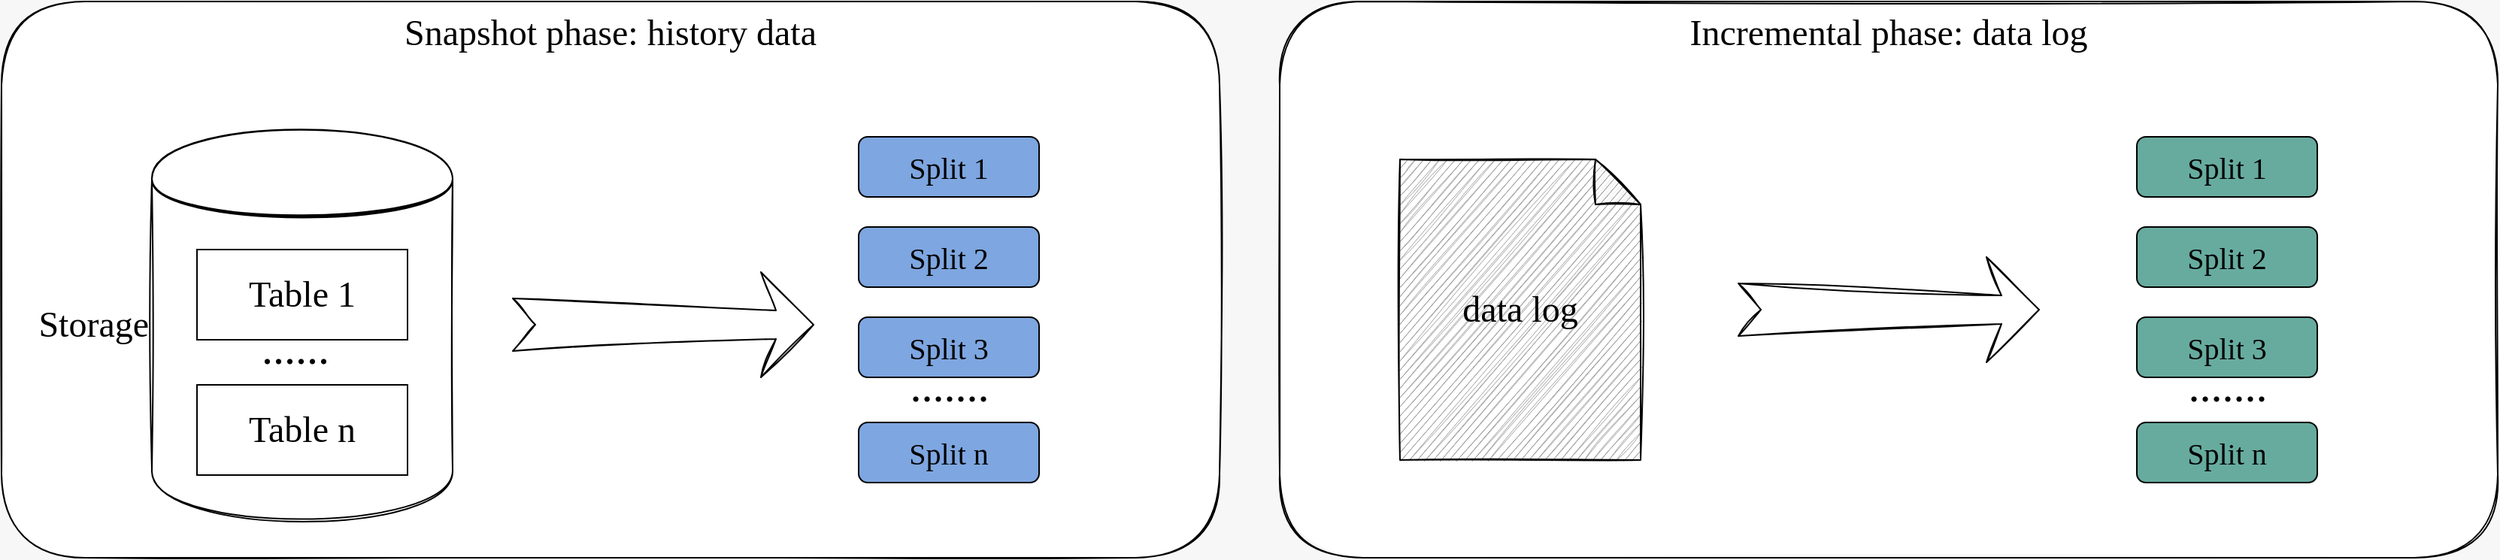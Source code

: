 <mxfile compressed="false" version="20.3.0" type="device" pages="8">
  <diagram id="37LAQ9BNg_TJUMDorTKF" name="all-phase">
    <mxGraphModel dx="2946" dy="1212" grid="1" gridSize="10" guides="1" tooltips="1" connect="1" arrows="1" fold="1" page="1" pageScale="1" pageWidth="827" pageHeight="1169" background="#F7F7F7" math="0" shadow="0">
      <root>
        <mxCell id="0" />
        <mxCell id="1" parent="0" />
        <mxCell id="6td7J5gCUGtUwh5AlZyn-34" value="&lt;font style=&quot;font-size: 24px;&quot;&gt;Incremental phase: data log&lt;/font&gt;" style="rounded=1;whiteSpace=wrap;html=1;shadow=0;sketch=1;fontFamily=Comic Sans MS;fontSize=24;verticalAlign=top;aspect=fixed;" vertex="1" parent="1">
          <mxGeometry x="890" y="240" width="810" height="370" as="geometry" />
        </mxCell>
        <mxCell id="6td7J5gCUGtUwh5AlZyn-18" value="&lt;span style=&quot;font-size: 24px;&quot;&gt;Snapshot phase: history data&lt;/span&gt;" style="rounded=1;whiteSpace=wrap;html=1;shadow=0;sketch=1;fontFamily=Comic Sans MS;fontSize=24;verticalAlign=top;aspect=fixed;" vertex="1" parent="1">
          <mxGeometry x="40" y="240" width="810" height="370" as="geometry" />
        </mxCell>
        <mxCell id="6td7J5gCUGtUwh5AlZyn-10" value="" style="html=1;shadow=0;dashed=0;align=center;verticalAlign=middle;shape=mxgraph.arrows2.stylisedArrow;dy=0.73;dx=25;notch=15;feather=0.5;sketch=1;fontFamily=Comic Sans MS;fontSize=14;aspect=fixed;" vertex="1" parent="1">
          <mxGeometry x="380" y="420" width="200" height="70" as="geometry" />
        </mxCell>
        <mxCell id="6td7J5gCUGtUwh5AlZyn-19" value="" style="group;aspect=fixed;fontSize=24;" vertex="1" connectable="0" parent="1">
          <mxGeometry x="140" y="325" width="200" height="260" as="geometry" />
        </mxCell>
        <mxCell id="6td7J5gCUGtUwh5AlZyn-11" value="&lt;font style=&quot;font-size: 24px;&quot;&gt;Storage&lt;/font&gt;" style="shape=datastore;whiteSpace=wrap;html=1;shadow=0;sketch=1;fontFamily=Comic Sans MS;fontSize=14;labelPosition=left;verticalLabelPosition=middle;align=right;verticalAlign=middle;container=0;" vertex="1" parent="6td7J5gCUGtUwh5AlZyn-19">
          <mxGeometry width="200" height="260" as="geometry" />
        </mxCell>
        <mxCell id="6td7J5gCUGtUwh5AlZyn-6" value="Table 1" style="rounded=0;whiteSpace=wrap;html=1;sketch=0;fontFamily=Comic Sans MS;fontSize=24;shadow=0;container=0;" vertex="1" parent="6td7J5gCUGtUwh5AlZyn-19">
          <mxGeometry x="30" y="80" width="140" height="60" as="geometry" />
        </mxCell>
        <mxCell id="6td7J5gCUGtUwh5AlZyn-8" value="Table n" style="rounded=0;whiteSpace=wrap;html=1;sketch=0;fontFamily=Comic Sans MS;fontSize=24;shadow=0;container=0;" vertex="1" parent="6td7J5gCUGtUwh5AlZyn-19">
          <mxGeometry x="30" y="170" width="140" height="60" as="geometry" />
        </mxCell>
        <mxCell id="6td7J5gCUGtUwh5AlZyn-15" value="......" style="text;html=1;align=center;verticalAlign=middle;resizable=0;points=[];autosize=1;strokeColor=none;fillColor=none;fontSize=30;fontFamily=Comic Sans MS;shadow=0;container=0;" vertex="1" parent="6td7J5gCUGtUwh5AlZyn-19">
          <mxGeometry x="60" y="120" width="70" height="50" as="geometry" />
        </mxCell>
        <mxCell id="6td7J5gCUGtUwh5AlZyn-20" value="data log" style="shape=note;whiteSpace=wrap;html=1;backgroundOutline=1;darkOpacity=0.05;shadow=0;sketch=1;fontFamily=Comic Sans MS;fontSize=24;fillColor=#A1A1A1;aspect=fixed;" vertex="1" parent="1">
          <mxGeometry x="970" y="345" width="160" height="200" as="geometry" />
        </mxCell>
        <mxCell id="6td7J5gCUGtUwh5AlZyn-33" value="" style="group" vertex="1" connectable="0" parent="1">
          <mxGeometry x="610" y="330" width="120" height="230" as="geometry" />
        </mxCell>
        <mxCell id="6td7J5gCUGtUwh5AlZyn-2" value="Split 1" style="rounded=1;whiteSpace=wrap;html=1;fontFamily=Comic Sans MS;sketch=0;fontSize=20;fillColor=#7EA6E0;aspect=fixed;" vertex="1" parent="6td7J5gCUGtUwh5AlZyn-33">
          <mxGeometry width="120" height="40" as="geometry" />
        </mxCell>
        <mxCell id="6td7J5gCUGtUwh5AlZyn-29" value="Split 2" style="rounded=1;whiteSpace=wrap;html=1;fontFamily=Comic Sans MS;sketch=0;fontSize=20;fillColor=#7EA6E0;aspect=fixed;" vertex="1" parent="6td7J5gCUGtUwh5AlZyn-33">
          <mxGeometry y="60" width="120" height="40" as="geometry" />
        </mxCell>
        <mxCell id="6td7J5gCUGtUwh5AlZyn-30" value="Split 3" style="rounded=1;whiteSpace=wrap;html=1;fontFamily=Comic Sans MS;sketch=0;fontSize=20;fillColor=#7EA6E0;aspect=fixed;" vertex="1" parent="6td7J5gCUGtUwh5AlZyn-33">
          <mxGeometry y="120" width="120" height="40" as="geometry" />
        </mxCell>
        <mxCell id="6td7J5gCUGtUwh5AlZyn-31" value="......." style="text;html=1;align=center;verticalAlign=middle;resizable=0;points=[];autosize=1;strokeColor=none;fillColor=none;fontSize=30;fontFamily=Comic Sans MS;" vertex="1" parent="6td7J5gCUGtUwh5AlZyn-33">
          <mxGeometry x="20" y="140" width="80" height="50" as="geometry" />
        </mxCell>
        <mxCell id="6td7J5gCUGtUwh5AlZyn-32" value="Split n" style="rounded=1;whiteSpace=wrap;html=1;fontFamily=Comic Sans MS;sketch=0;fontSize=20;fillColor=#7EA6E0;aspect=fixed;" vertex="1" parent="6td7J5gCUGtUwh5AlZyn-33">
          <mxGeometry y="190" width="120" height="40" as="geometry" />
        </mxCell>
        <mxCell id="6td7J5gCUGtUwh5AlZyn-35" value="" style="html=1;shadow=0;dashed=0;align=center;verticalAlign=middle;shape=mxgraph.arrows2.stylisedArrow;dy=0.73;dx=25;notch=15;feather=0.5;sketch=1;fontFamily=Comic Sans MS;fontSize=14;aspect=fixed;" vertex="1" parent="1">
          <mxGeometry x="1195" y="410" width="200" height="70" as="geometry" />
        </mxCell>
        <mxCell id="6td7J5gCUGtUwh5AlZyn-41" value="" style="group;fontSize=20;" vertex="1" connectable="0" parent="1">
          <mxGeometry x="1460" y="330" width="120" height="230" as="geometry" />
        </mxCell>
        <mxCell id="6td7J5gCUGtUwh5AlZyn-42" value="Split 1" style="rounded=1;whiteSpace=wrap;html=1;fontFamily=Comic Sans MS;sketch=0;fontSize=20;fillColor=#67AB9F;aspect=fixed;" vertex="1" parent="6td7J5gCUGtUwh5AlZyn-41">
          <mxGeometry width="120" height="40" as="geometry" />
        </mxCell>
        <mxCell id="6td7J5gCUGtUwh5AlZyn-43" value="Split 2" style="rounded=1;whiteSpace=wrap;html=1;fontFamily=Comic Sans MS;sketch=0;fontSize=20;fillColor=#67AB9F;aspect=fixed;" vertex="1" parent="6td7J5gCUGtUwh5AlZyn-41">
          <mxGeometry y="60" width="120" height="40" as="geometry" />
        </mxCell>
        <mxCell id="6td7J5gCUGtUwh5AlZyn-44" value="Split 3" style="rounded=1;whiteSpace=wrap;html=1;fontFamily=Comic Sans MS;sketch=0;fontSize=20;fillColor=#67AB9F;aspect=fixed;" vertex="1" parent="6td7J5gCUGtUwh5AlZyn-41">
          <mxGeometry y="120" width="120" height="40" as="geometry" />
        </mxCell>
        <mxCell id="6td7J5gCUGtUwh5AlZyn-45" value="......." style="text;html=1;align=center;verticalAlign=middle;resizable=0;points=[];autosize=1;strokeColor=none;fillColor=none;fontSize=30;fontFamily=Comic Sans MS;" vertex="1" parent="6td7J5gCUGtUwh5AlZyn-41">
          <mxGeometry x="20" y="140" width="80" height="50" as="geometry" />
        </mxCell>
        <mxCell id="6td7J5gCUGtUwh5AlZyn-46" value="Split n" style="rounded=1;whiteSpace=wrap;html=1;fontFamily=Comic Sans MS;sketch=0;fontSize=20;fillColor=#67AB9F;aspect=fixed;" vertex="1" parent="6td7J5gCUGtUwh5AlZyn-41">
          <mxGeometry y="190" width="120" height="40" as="geometry" />
        </mxCell>
      </root>
    </mxGraphModel>
  </diagram>
  <diagram name="snapshot-phase" id="skmJPEFA3HDTHSWJ5OpV">
    <mxGraphModel dx="2946" dy="1212" grid="1" gridSize="10" guides="1" tooltips="1" connect="1" arrows="1" fold="1" page="1" pageScale="1" pageWidth="827" pageHeight="1169" background="#F7F7F7" math="0" shadow="0">
      <root>
        <mxCell id="aaCZQEJidDEfNACpEcf0-0" />
        <mxCell id="aaCZQEJidDEfNACpEcf0-1" parent="aaCZQEJidDEfNACpEcf0-0" />
        <mxCell id="n7w3OBqId2CZolV4oIhs-0" value="" style="rounded=1;whiteSpace=wrap;html=1;shadow=0;glass=0;sketch=1;fillStyle=solid;fontFamily=Comic Sans MS;fontSize=12;fontColor=#000000;strokeColor=none;fillColor=#F7F7F7;gradientColor=none;" vertex="1" parent="aaCZQEJidDEfNACpEcf0-1">
          <mxGeometry x="110" y="10" width="1110" height="670" as="geometry" />
        </mxCell>
        <mxCell id="einyPfX2c_CpAOcWnYdo-1" value="" style="html=1;shadow=0;dashed=0;align=center;verticalAlign=middle;shape=mxgraph.arrows2.stylisedArrow;dy=0.73;dx=25;notch=15;feather=0.5;sketch=1;fontFamily=Comic Sans MS;fontSize=14;aspect=fixed;" vertex="1" parent="aaCZQEJidDEfNACpEcf0-1">
          <mxGeometry x="360" y="440" width="150" height="52.5" as="geometry" />
        </mxCell>
        <mxCell id="1gwFt5l8BOYIKL6KfIKj-4" value="" style="group" vertex="1" connectable="0" parent="aaCZQEJidDEfNACpEcf0-1">
          <mxGeometry x="540" y="371.25" width="200" height="190" as="geometry" />
        </mxCell>
        <mxCell id="einyPfX2c_CpAOcWnYdo-13" value="SplitEnumerator" style="rounded=1;whiteSpace=wrap;html=1;shadow=0;sketch=1;fontFamily=Comic Sans MS;fontSize=24;fillColor=#67AB9F;labelPosition=center;verticalLabelPosition=middle;align=center;verticalAlign=top;" vertex="1" parent="1gwFt5l8BOYIKL6KfIKj-4">
          <mxGeometry width="200" height="190" as="geometry" />
        </mxCell>
        <mxCell id="einyPfX2c_CpAOcWnYdo-10" value="Split 5" style="rounded=1;whiteSpace=wrap;html=1;fontFamily=Comic Sans MS;sketch=0;fontSize=20;fillColor=#7EA6E0;aspect=fixed;container=0;" vertex="1" parent="1gwFt5l8BOYIKL6KfIKj-4">
          <mxGeometry x="35" y="50" width="120" height="40" as="geometry" />
        </mxCell>
        <mxCell id="einyPfX2c_CpAOcWnYdo-12" value="Split n" style="rounded=1;whiteSpace=wrap;html=1;fontFamily=Comic Sans MS;sketch=0;fontSize=20;fillColor=#7EA6E0;aspect=fixed;container=0;" vertex="1" parent="1gwFt5l8BOYIKL6KfIKj-4">
          <mxGeometry x="35" y="120" width="120" height="40" as="geometry" />
        </mxCell>
        <mxCell id="1gwFt5l8BOYIKL6KfIKj-3" value="......" style="text;html=1;align=center;verticalAlign=middle;resizable=0;points=[];autosize=1;strokeColor=none;fillColor=none;fontSize=30;fontFamily=Comic Sans MS;" vertex="1" parent="1gwFt5l8BOYIKL6KfIKj-4">
          <mxGeometry x="60" y="70" width="70" height="50" as="geometry" />
        </mxCell>
        <mxCell id="1gwFt5l8BOYIKL6KfIKj-7" value="" style="group" vertex="1" connectable="0" parent="aaCZQEJidDEfNACpEcf0-1">
          <mxGeometry x="1000" y="492.5" width="180" height="160" as="geometry" />
        </mxCell>
        <mxCell id="1gwFt5l8BOYIKL6KfIKj-0" value="Reader 2" style="rounded=1;whiteSpace=wrap;html=1;shadow=0;sketch=1;fontFamily=Comic Sans MS;fontSize=20;fillColor=default;labelPosition=center;verticalLabelPosition=middle;align=center;verticalAlign=top;" vertex="1" parent="1gwFt5l8BOYIKL6KfIKj-7">
          <mxGeometry width="180" height="160" as="geometry" />
        </mxCell>
        <mxCell id="1gwFt5l8BOYIKL6KfIKj-1" value="Split 3" style="rounded=1;whiteSpace=wrap;html=1;fontFamily=Comic Sans MS;sketch=0;fontSize=20;fillColor=#7EA6E0;aspect=fixed;container=0;" vertex="1" parent="1gwFt5l8BOYIKL6KfIKj-7">
          <mxGeometry x="30" y="45" width="120" height="40" as="geometry" />
        </mxCell>
        <mxCell id="1gwFt5l8BOYIKL6KfIKj-2" value="Split 4" style="rounded=1;whiteSpace=wrap;html=1;fontFamily=Comic Sans MS;sketch=0;fontSize=20;fillColor=#7EA6E0;aspect=fixed;container=0;" vertex="1" parent="1gwFt5l8BOYIKL6KfIKj-7">
          <mxGeometry x="30" y="100" width="120" height="40" as="geometry" />
        </mxCell>
        <mxCell id="1gwFt5l8BOYIKL6KfIKj-8" value="" style="group" vertex="1" connectable="0" parent="aaCZQEJidDEfNACpEcf0-1">
          <mxGeometry x="1000" y="280" width="180" height="160" as="geometry" />
        </mxCell>
        <mxCell id="einyPfX2c_CpAOcWnYdo-24" value="Reader 1" style="rounded=1;whiteSpace=wrap;html=1;shadow=0;sketch=1;fontFamily=Comic Sans MS;fontSize=20;fillColor=default;labelPosition=center;verticalLabelPosition=middle;align=center;verticalAlign=top;" vertex="1" parent="1gwFt5l8BOYIKL6KfIKj-8">
          <mxGeometry width="180" height="160" as="geometry" />
        </mxCell>
        <mxCell id="einyPfX2c_CpAOcWnYdo-8" value="Split 1" style="rounded=1;whiteSpace=wrap;html=1;fontFamily=Comic Sans MS;sketch=0;fontSize=20;fillColor=#7EA6E0;aspect=fixed;container=0;" vertex="1" parent="1gwFt5l8BOYIKL6KfIKj-8">
          <mxGeometry x="30" y="45" width="120" height="40" as="geometry" />
        </mxCell>
        <mxCell id="einyPfX2c_CpAOcWnYdo-9" value="Split 2" style="rounded=1;whiteSpace=wrap;html=1;fontFamily=Comic Sans MS;sketch=0;fontSize=20;fillColor=#7EA6E0;aspect=fixed;container=0;" vertex="1" parent="1gwFt5l8BOYIKL6KfIKj-8">
          <mxGeometry x="30" y="100" width="120" height="40" as="geometry" />
        </mxCell>
        <mxCell id="1gwFt5l8BOYIKL6KfIKj-10" value="" style="curved=1;endArrow=classic;html=1;fontFamily=Comic Sans MS;fontSize=30;entryX=0;entryY=0.25;entryDx=0;entryDy=0;exitX=1;exitY=0.25;exitDx=0;exitDy=0;" edge="1" parent="aaCZQEJidDEfNACpEcf0-1" source="einyPfX2c_CpAOcWnYdo-13" target="einyPfX2c_CpAOcWnYdo-24">
          <mxGeometry width="50" height="50" relative="1" as="geometry">
            <mxPoint x="830" y="400" as="sourcePoint" />
            <mxPoint x="880" y="350" as="targetPoint" />
            <Array as="points">
              <mxPoint x="770" y="360" />
              <mxPoint x="890" y="290" />
            </Array>
          </mxGeometry>
        </mxCell>
        <mxCell id="1gwFt5l8BOYIKL6KfIKj-11" value="Split 5" style="rounded=1;whiteSpace=wrap;html=1;fontFamily=Comic Sans MS;sketch=0;fontSize=20;fillColor=#7EA6E0;aspect=fixed;container=0;" vertex="1" parent="aaCZQEJidDEfNACpEcf0-1">
          <mxGeometry x="750" y="325" width="120" height="40" as="geometry" />
        </mxCell>
        <mxCell id="1gwFt5l8BOYIKL6KfIKj-13" value="" style="html=1;shadow=0;dashed=0;align=center;verticalAlign=middle;shape=mxgraph.arrows2.jumpInArrow;dy=15;dx=38;arrowHead=55;sketch=1;fontFamily=Comic Sans MS;fontSize=30;fillColor=default;" vertex="1" parent="aaCZQEJidDEfNACpEcf0-1">
          <mxGeometry x="780" y="160" width="130" height="160" as="geometry" />
        </mxCell>
        <mxCell id="1gwFt5l8BOYIKL6KfIKj-15" value="" style="curved=1;endArrow=classic;html=1;fontFamily=Comic Sans MS;fontSize=30;entryX=0.995;entryY=0.404;entryDx=0;entryDy=0;entryPerimeter=0;exitX=0;exitY=0.75;exitDx=0;exitDy=0;" edge="1" parent="aaCZQEJidDEfNACpEcf0-1" source="einyPfX2c_CpAOcWnYdo-24" target="einyPfX2c_CpAOcWnYdo-13">
          <mxGeometry width="50" height="50" relative="1" as="geometry">
            <mxPoint x="850" y="470" as="sourcePoint" />
            <mxPoint x="900" y="420" as="targetPoint" />
            <Array as="points">
              <mxPoint x="960" y="440" />
              <mxPoint x="790" y="466" />
            </Array>
          </mxGeometry>
        </mxCell>
        <mxCell id="1gwFt5l8BOYIKL6KfIKj-16" value="" style="curved=1;endArrow=classic;html=1;fontFamily=Comic Sans MS;fontSize=30;entryX=0;entryY=0.5;entryDx=0;entryDy=0;exitX=1;exitY=0.75;exitDx=0;exitDy=0;" edge="1" parent="aaCZQEJidDEfNACpEcf0-1" source="einyPfX2c_CpAOcWnYdo-13" target="1gwFt5l8BOYIKL6KfIKj-0">
          <mxGeometry width="50" height="50" relative="1" as="geometry">
            <mxPoint x="760" y="550" as="sourcePoint" />
            <mxPoint x="810" y="500" as="targetPoint" />
            <Array as="points">
              <mxPoint x="800" y="500" />
              <mxPoint x="950" y="530" />
            </Array>
          </mxGeometry>
        </mxCell>
        <mxCell id="1gwFt5l8BOYIKL6KfIKj-17" value="" style="curved=1;endArrow=classic;html=1;fontFamily=Comic Sans MS;fontSize=30;entryX=1.005;entryY=0.851;entryDx=0;entryDy=0;entryPerimeter=0;exitX=0;exitY=0.75;exitDx=0;exitDy=0;" edge="1" parent="aaCZQEJidDEfNACpEcf0-1" source="1gwFt5l8BOYIKL6KfIKj-0" target="einyPfX2c_CpAOcWnYdo-13">
          <mxGeometry width="50" height="50" relative="1" as="geometry">
            <mxPoint x="900" y="640" as="sourcePoint" />
            <mxPoint x="950" y="590" as="targetPoint" />
            <Array as="points">
              <mxPoint x="950" y="640" />
              <mxPoint x="790" y="610" />
            </Array>
          </mxGeometry>
        </mxCell>
        <mxCell id="1gwFt5l8BOYIKL6KfIKj-18" value="report" style="rounded=1;whiteSpace=wrap;html=1;fontFamily=Comic Sans MS;sketch=0;fontSize=20;fillColor=#67AB9F;aspect=fixed;container=0;" vertex="1" parent="aaCZQEJidDEfNACpEcf0-1">
          <mxGeometry x="820" y="420" width="120" height="40" as="geometry" />
        </mxCell>
        <mxCell id="1gwFt5l8BOYIKL6KfIKj-21" value="&lt;ul style=&quot;font-size: 24px; text-align: left;&quot;&gt;&lt;li&gt;split id&lt;/li&gt;&lt;li&gt;table id&lt;/li&gt;&lt;li&gt;key name&lt;/li&gt;&lt;li&gt;start&lt;/li&gt;&lt;li&gt;end&lt;/li&gt;&lt;/ul&gt;" style="rounded=1;whiteSpace=wrap;html=1;shadow=0;sketch=0;fontFamily=Comic Sans MS;fontSize=30;fillColor=#7EA6E0;" vertex="1" parent="aaCZQEJidDEfNACpEcf0-1">
          <mxGeometry x="911" y="40" width="159" height="140" as="geometry" />
        </mxCell>
        <mxCell id="1gwFt5l8BOYIKL6KfIKj-23" value="&lt;ul style=&quot;font-size: 24px; text-align: left;&quot;&gt;&lt;li&gt;split id&lt;/li&gt;&lt;li&gt;high watermark&lt;/li&gt;&lt;/ul&gt;" style="rounded=1;whiteSpace=wrap;html=1;shadow=0;sketch=0;fontFamily=Comic Sans MS;fontSize=30;fillColor=#67AB9F;" vertex="1" parent="aaCZQEJidDEfNACpEcf0-1">
          <mxGeometry x="912" y="180" width="228" height="80" as="geometry" />
        </mxCell>
        <mxCell id="einyPfX2c_CpAOcWnYdo-3" value="&lt;font style=&quot;font-size: 24px;&quot;&gt;Storage&lt;/font&gt;" style="shape=datastore;whiteSpace=wrap;html=1;shadow=0;sketch=1;fontFamily=Comic Sans MS;fontSize=14;labelPosition=center;verticalLabelPosition=bottom;align=center;verticalAlign=top;container=0;" vertex="1" parent="aaCZQEJidDEfNACpEcf0-1">
          <mxGeometry x="140" y="325" width="200" height="260" as="geometry" />
        </mxCell>
        <mxCell id="einyPfX2c_CpAOcWnYdo-4" value="Table 1" style="rounded=0;whiteSpace=wrap;html=1;sketch=0;fontFamily=Comic Sans MS;fontSize=24;shadow=0;container=0;" vertex="1" parent="aaCZQEJidDEfNACpEcf0-1">
          <mxGeometry x="170" y="405" width="140" height="60" as="geometry" />
        </mxCell>
        <mxCell id="einyPfX2c_CpAOcWnYdo-5" value="Table n" style="rounded=0;whiteSpace=wrap;html=1;sketch=0;fontFamily=Comic Sans MS;fontSize=24;shadow=0;container=0;" vertex="1" parent="aaCZQEJidDEfNACpEcf0-1">
          <mxGeometry x="170" y="495" width="140" height="60" as="geometry" />
        </mxCell>
        <mxCell id="einyPfX2c_CpAOcWnYdo-6" value="......" style="text;html=1;align=center;verticalAlign=middle;resizable=0;points=[];autosize=1;strokeColor=none;fillColor=none;fontSize=30;fontFamily=Comic Sans MS;shadow=0;container=0;" vertex="1" parent="aaCZQEJidDEfNACpEcf0-1">
          <mxGeometry x="200" y="445" width="70" height="50" as="geometry" />
        </mxCell>
      </root>
    </mxGraphModel>
  </diagram>
  <diagram name="snapshot-read" id="-jXsA6RieB1-uyJXWCpv">
    <mxGraphModel dx="1403" dy="577" grid="1" gridSize="10" guides="1" tooltips="1" connect="1" arrows="1" fold="1" page="1" pageScale="1" pageWidth="827" pageHeight="1169" background="#F7F7F7" math="0" shadow="0">
      <root>
        <mxCell id="8AodzomPiRAILnmiPm_W-0" />
        <mxCell id="8AodzomPiRAILnmiPm_W-1" parent="8AodzomPiRAILnmiPm_W-0" />
        <mxCell id="8AodzomPiRAILnmiPm_W-2" value="" style="rounded=1;whiteSpace=wrap;html=1;shadow=0;glass=0;sketch=1;fillStyle=solid;fontFamily=Comic Sans MS;fontSize=12;fontColor=#000000;strokeColor=none;fillColor=#F7F7F7;gradientColor=none;" vertex="1" parent="8AodzomPiRAILnmiPm_W-1">
          <mxGeometry x="150" y="410" width="760" height="280" as="geometry" />
        </mxCell>
        <mxCell id="8AodzomPiRAILnmiPm_W-5" value="" style="ellipse;whiteSpace=wrap;html=1;aspect=fixed;fontFamily=Courier New;sketch=1;fillColor=#AB3B3A;strokeColor=#191919;gradientColor=none;" vertex="1" parent="8AodzomPiRAILnmiPm_W-1">
          <mxGeometry x="490" y="460" width="80" height="80" as="geometry" />
        </mxCell>
        <mxCell id="8AodzomPiRAILnmiPm_W-11" style="edgeStyle=none;html=1;fontFamily=Courier New;fontSize=12;fontColor=default;sketch=1;strokeColor=#191919;" edge="1" parent="8AodzomPiRAILnmiPm_W-1" source="8AodzomPiRAILnmiPm_W-14" target="8AodzomPiRAILnmiPm_W-5">
          <mxGeometry relative="1" as="geometry" />
        </mxCell>
        <mxCell id="8AodzomPiRAILnmiPm_W-14" value="" style="ellipse;whiteSpace=wrap;html=1;aspect=fixed;sketch=1;fontFamily=Courier New;fontSize=12;fontColor=default;strokeColor=#191919;fillColor=#AB3B3A;" vertex="1" parent="8AodzomPiRAILnmiPm_W-1">
          <mxGeometry x="260" y="460" width="80" height="80" as="geometry" />
        </mxCell>
        <mxCell id="8AodzomPiRAILnmiPm_W-18" value="" style="ellipse;whiteSpace=wrap;html=1;aspect=fixed;sketch=0;fontFamily=Comic Sans MS;fontSize=12;fontColor=default;strokeColor=#191919;fillColor=#91AD70;" vertex="1" parent="8AodzomPiRAILnmiPm_W-1">
          <mxGeometry x="440" y="470" width="20" height="20" as="geometry" />
        </mxCell>
        <mxCell id="8AodzomPiRAILnmiPm_W-19" value="" style="ellipse;whiteSpace=wrap;html=1;aspect=fixed;sketch=0;fontFamily=Comic Sans MS;fontSize=12;fontColor=default;strokeColor=#191919;fillColor=#91AD70;" vertex="1" parent="8AodzomPiRAILnmiPm_W-1">
          <mxGeometry x="404" y="470" width="20" height="20" as="geometry" />
        </mxCell>
        <mxCell id="8AodzomPiRAILnmiPm_W-22" value="" style="shape=cylinder3;whiteSpace=wrap;html=1;boundedLbl=1;backgroundOutline=1;size=15;sketch=1;fontFamily=Comic Sans MS;fontSize=12;fontColor=default;strokeColor=#191919;fillColor=#999999;" vertex="1" parent="8AodzomPiRAILnmiPm_W-1">
          <mxGeometry x="260" y="620" width="80" height="50" as="geometry" />
        </mxCell>
        <mxCell id="8AodzomPiRAILnmiPm_W-23" value="data storage" style="text;html=1;align=center;verticalAlign=middle;resizable=0;points=[];autosize=1;strokeColor=none;fillColor=none;fontSize=12;fontFamily=Comic Sans MS;fontColor=default;" vertex="1" parent="8AodzomPiRAILnmiPm_W-1">
          <mxGeometry x="170" y="630" width="90" height="30" as="geometry" />
        </mxCell>
        <mxCell id="8AodzomPiRAILnmiPm_W-24" value="" style="ellipse;whiteSpace=wrap;html=1;aspect=fixed;sketch=0;fontFamily=Comic Sans MS;fontSize=12;fontColor=default;strokeColor=#191919;fillColor=#91AD70;" vertex="1" parent="8AodzomPiRAILnmiPm_W-1">
          <mxGeometry x="370" y="470" width="20" height="20" as="geometry" />
        </mxCell>
        <mxCell id="8AodzomPiRAILnmiPm_W-32" value="2. split history data" style="text;html=1;align=center;verticalAlign=middle;resizable=0;points=[];autosize=1;strokeColor=none;fillColor=none;fontSize=12;fontFamily=Comic Sans MS;fontColor=#000000;" vertex="1" parent="8AodzomPiRAILnmiPm_W-1">
          <mxGeometry x="340" y="435" width="130" height="30" as="geometry" />
        </mxCell>
        <mxCell id="U3SRFtMBbILWnwbQjXk1-0" value="1. log low&lt;br&gt;watermark" style="text;html=1;align=center;verticalAlign=middle;resizable=0;points=[];autosize=1;strokeColor=none;fillColor=none;fontSize=12;fontFamily=Comic Sans MS;" vertex="1" parent="8AodzomPiRAILnmiPm_W-1">
          <mxGeometry x="220" y="564.5" width="80" height="40" as="geometry" />
        </mxCell>
        <mxCell id="HDgUUA3kTwSvSbIZxNUk-5" value="" style="endArrow=classic;startArrow=classic;html=1;dashed=1;fontFamily=Comic Sans MS;fontSize=12;entryX=0.5;entryY=1;entryDx=0;entryDy=0;exitX=0.5;exitY=0;exitDx=0;exitDy=0;exitPerimeter=0;" edge="1" parent="8AodzomPiRAILnmiPm_W-1" source="8AodzomPiRAILnmiPm_W-22" target="8AodzomPiRAILnmiPm_W-14">
          <mxGeometry width="50" height="50" relative="1" as="geometry">
            <mxPoint x="290" y="600" as="sourcePoint" />
            <mxPoint x="340" y="550" as="targetPoint" />
          </mxGeometry>
        </mxCell>
        <mxCell id="RDmpuIJjeomYOs0FPZ_y-0" value="3. log high&lt;br&gt;watermark" style="text;html=1;align=center;verticalAlign=middle;resizable=0;points=[];autosize=1;strokeColor=none;fillColor=none;fontSize=12;fontFamily=Comic Sans MS;fontColor=default;" vertex="1" parent="8AodzomPiRAILnmiPm_W-1">
          <mxGeometry x="300" y="565" width="80" height="40" as="geometry" />
        </mxCell>
        <mxCell id="ord_EwXaenGMOupnzhLf-0" value="&lt;font color=&quot;#ab3b3a&quot;&gt;case 1: mysql (step 1 &amp;amp; 2 cannot be atomized)&lt;/font&gt;&lt;br&gt;&lt;br&gt;&lt;div style=&quot;&quot;&gt;Exactly-once:&amp;nbsp; &amp;nbsp;use memory table to hold history data&amp;nbsp;&lt;/div&gt;&lt;div style=&quot;&quot;&gt;&amp;nbsp;&amp;amp; filter the log data from the low to high watermark&lt;/div&gt;&lt;div style=&quot;&quot;&gt;At-least-once:&amp;nbsp; &amp;nbsp;direct output data&lt;/div&gt;&lt;div style=&quot;&quot;&gt;&amp;nbsp;&amp;amp; use low watermark instead of high watermark&lt;/div&gt;" style="text;html=1;align=left;verticalAlign=middle;resizable=0;points=[];autosize=1;strokeColor=none;fillColor=none;fontSize=12;fontFamily=Comic Sans MS;fontColor=default;" vertex="1" parent="8AodzomPiRAILnmiPm_W-1">
          <mxGeometry x="580" y="430" width="330" height="100" as="geometry" />
        </mxCell>
        <mxCell id="aOxY03klOPXTsFV7Xbb5-0" value="&lt;font color=&quot;#ab3b3a&quot;&gt;case 2: oracle (step 1 &amp;amp; 2 can be atomized)&lt;br&gt;select * ······ for scn&lt;/font&gt;&lt;br&gt;&lt;br&gt;&lt;div style=&quot;&quot;&gt;Exactly-once:&amp;nbsp;&lt;span style=&quot;background-color: initial;&quot;&gt;direct output data&lt;/span&gt;&lt;/div&gt;&lt;div&gt;&amp;nbsp;&amp;amp; use low watermark instead of high watermark&lt;span style=&quot;background-color: initial;&quot;&gt;&amp;nbsp;&amp;nbsp;&lt;/span&gt;&lt;/div&gt;" style="text;html=1;align=left;verticalAlign=middle;resizable=0;points=[];autosize=1;strokeColor=none;fillColor=none;fontSize=12;fontFamily=Comic Sans MS;fontColor=default;" vertex="1" parent="8AodzomPiRAILnmiPm_W-1">
          <mxGeometry x="580" y="550" width="300" height="90" as="geometry" />
        </mxCell>
        <mxCell id="rVUdtULkH8cFkruC81OQ-0" value="" style="curved=1;endArrow=classic;html=1;dashed=1;fontFamily=Comic Sans MS;fontSize=14;fontColor=#AB3B3A;entryX=0.897;entryY=0.787;entryDx=0;entryDy=0;entryPerimeter=0;exitX=1;exitY=0;exitDx=0;exitDy=15;exitPerimeter=0;" edge="1" parent="8AodzomPiRAILnmiPm_W-1" source="8AodzomPiRAILnmiPm_W-22" target="8AodzomPiRAILnmiPm_W-14">
          <mxGeometry width="50" height="50" relative="1" as="geometry">
            <mxPoint x="370" y="590" as="sourcePoint" />
            <mxPoint x="420" y="540" as="targetPoint" />
            <Array as="points">
              <mxPoint x="420" y="590" />
              <mxPoint x="370" y="540" />
            </Array>
          </mxGeometry>
        </mxCell>
        <mxCell id="rVUdtULkH8cFkruC81OQ-2" value="4. if high &amp;gt; low watermark&lt;br&gt;read range log data" style="text;html=1;align=center;verticalAlign=middle;resizable=0;points=[];autosize=1;strokeColor=none;fillColor=none;fontSize=12;fontFamily=Comic Sans MS;fontColor=#000000;" vertex="1" parent="8AodzomPiRAILnmiPm_W-1">
          <mxGeometry x="390" y="565" width="170" height="40" as="geometry" />
        </mxCell>
      </root>
    </mxGraphModel>
  </diagram>
  <diagram name="mysql-snapshot-read" id="9h74rIeebqkcRhXmqHE9">
    <mxGraphModel dx="2859" dy="836" grid="1" gridSize="10" guides="1" tooltips="1" connect="1" arrows="1" fold="1" page="1" pageScale="1" pageWidth="827" pageHeight="1169" background="#F7F7F7" math="0" shadow="0">
      <root>
        <mxCell id="JMIVmzsEhWSplnJd8XWa-0" />
        <mxCell id="JMIVmzsEhWSplnJd8XWa-1" parent="JMIVmzsEhWSplnJd8XWa-0" />
        <mxCell id="JMIVmzsEhWSplnJd8XWa-2" value="" style="rounded=1;whiteSpace=wrap;html=1;shadow=0;glass=0;sketch=1;fillStyle=solid;fontFamily=Comic Sans MS;fontSize=12;fontColor=#000000;strokeColor=none;fillColor=#F7F7F7;gradientColor=none;" vertex="1" parent="JMIVmzsEhWSplnJd8XWa-1">
          <mxGeometry x="-65.5" y="400" width="1315.5" height="580" as="geometry" />
        </mxCell>
        <mxCell id="JMIVmzsEhWSplnJd8XWa-3" value="" style="line;strokeWidth=4;html=1;shadow=0;sketch=0;fontFamily=Comic Sans MS;fontSize=14;fillColor=#AB3B3A;" vertex="1" parent="JMIVmzsEhWSplnJd8XWa-1">
          <mxGeometry x="150" y="640" width="940" height="10" as="geometry" />
        </mxCell>
        <mxCell id="JMIVmzsEhWSplnJd8XWa-4" value="" style="shape=crossbar;whiteSpace=wrap;html=1;rounded=1;shadow=0;sketch=0;fontFamily=Comic Sans MS;fontSize=14;fillColor=#AB3B3A;strokeWidth=3;" vertex="1" parent="JMIVmzsEhWSplnJd8XWa-1">
          <mxGeometry x="200" y="630" width="370" height="30" as="geometry" />
        </mxCell>
        <mxCell id="JMIVmzsEhWSplnJd8XWa-6" value="log offset" style="text;html=1;align=center;verticalAlign=middle;resizable=0;points=[];autosize=1;strokeColor=none;fillColor=none;fontSize=24;fontFamily=Comic Sans MS;" vertex="1" parent="JMIVmzsEhWSplnJd8XWa-1">
          <mxGeometry x="1101" y="620" width="140" height="40" as="geometry" />
        </mxCell>
        <mxCell id="JMIVmzsEhWSplnJd8XWa-9" value="binlog" style="shape=note;whiteSpace=wrap;html=1;backgroundOutline=1;darkOpacity=0.05;shadow=0;sketch=1;fontFamily=Comic Sans MS;fontSize=24;fillColor=#A1A1A1;aspect=fixed;" vertex="1" parent="JMIVmzsEhWSplnJd8XWa-1">
          <mxGeometry x="-40" y="510" width="160" height="200" as="geometry" />
        </mxCell>
        <mxCell id="_CVfJv8uaaNzwe3xOhog-10" style="edgeStyle=none;html=1;fontFamily=Comic Sans MS;fontSize=14;fontColor=default;startArrow=none;startFill=0;dashed=1;" edge="1" parent="JMIVmzsEhWSplnJd8XWa-1" source="JMIVmzsEhWSplnJd8XWa-10">
          <mxGeometry relative="1" as="geometry">
            <mxPoint x="580.0" y="750" as="targetPoint" />
            <Array as="points">
              <mxPoint x="580" y="740" />
            </Array>
          </mxGeometry>
        </mxCell>
        <mxCell id="JMIVmzsEhWSplnJd8XWa-10" value="mysql query" style="text;html=1;align=center;verticalAlign=middle;resizable=0;points=[];autosize=1;strokeColor=none;fillColor=none;fontSize=18;fontFamily=Comic Sans MS;" vertex="1" parent="JMIVmzsEhWSplnJd8XWa-1">
          <mxGeometry x="520" y="670" width="120" height="40" as="geometry" />
        </mxCell>
        <mxCell id="JMIVmzsEhWSplnJd8XWa-12" value="" style="shape=crossbar;whiteSpace=wrap;html=1;rounded=1;shadow=0;sketch=0;fontFamily=Comic Sans MS;fontSize=14;fillColor=#AB3B3A;strokeWidth=3;" vertex="1" parent="JMIVmzsEhWSplnJd8XWa-1">
          <mxGeometry x="570" y="630" width="280" height="30" as="geometry" />
        </mxCell>
        <mxCell id="JMIVmzsEhWSplnJd8XWa-13" value="log high&lt;br&gt;watermark" style="text;html=1;align=center;verticalAlign=middle;resizable=0;points=[];autosize=1;strokeColor=none;fillColor=none;fontSize=18;fontFamily=Comic Sans MS;" vertex="1" parent="JMIVmzsEhWSplnJd8XWa-1">
          <mxGeometry x="800" y="650" width="110" height="60" as="geometry" />
        </mxCell>
        <mxCell id="JMIVmzsEhWSplnJd8XWa-25" value="&lt;div style=&quot;text-align: left;&quot;&gt;&lt;span style=&quot;background-color: initial;&quot;&gt;MySQL snapshot read - exactly-once&lt;/span&gt;&lt;/div&gt;" style="text;html=1;align=center;verticalAlign=middle;resizable=0;points=[];autosize=1;strokeColor=none;fillColor=none;fontSize=24;fontFamily=Comic Sans MS;fontColor=default;" vertex="1" parent="JMIVmzsEhWSplnJd8XWa-1">
          <mxGeometry x="-50" y="420" width="440" height="40" as="geometry" />
        </mxCell>
        <mxCell id="3fTZusBvfureist1gYK8-1" value="log low&lt;br&gt;watermark" style="text;html=1;align=center;verticalAlign=middle;resizable=0;points=[];autosize=1;strokeColor=none;fillColor=none;fontSize=18;fontFamily=Comic Sans MS;" vertex="1" parent="JMIVmzsEhWSplnJd8XWa-1">
          <mxGeometry x="150" y="650" width="110" height="60" as="geometry" />
        </mxCell>
        <mxCell id="_CVfJv8uaaNzwe3xOhog-0" style="edgeStyle=none;html=1;fontFamily=Comic Sans MS;fontSize=24;fontColor=default;startArrow=none;startFill=0;entryX=0.096;entryY=0.331;entryDx=0;entryDy=0;entryPerimeter=0;" edge="1" parent="JMIVmzsEhWSplnJd8XWa-1" source="8mTBvR7tiV3vJn1wL-RX-0" target="JMIVmzsEhWSplnJd8XWa-3">
          <mxGeometry relative="1" as="geometry">
            <mxPoint x="260" y="645" as="targetPoint" />
          </mxGeometry>
        </mxCell>
        <mxCell id="8mTBvR7tiV3vJn1wL-RX-0" value="Insert K2" style="rounded=1;whiteSpace=wrap;html=1;shadow=0;dashed=1;sketch=0;strokeColor=default;strokeWidth=2;fontFamily=Comic Sans MS;fontSize=14;fontColor=default;fillColor=#7EA6E0;" vertex="1" parent="JMIVmzsEhWSplnJd8XWa-1">
          <mxGeometry x="200" y="530" width="80" height="40" as="geometry" />
        </mxCell>
        <mxCell id="_CVfJv8uaaNzwe3xOhog-2" style="edgeStyle=none;html=1;entryX=0.233;entryY=0.538;entryDx=0;entryDy=0;entryPerimeter=0;fontFamily=Comic Sans MS;fontSize=24;fontColor=default;startArrow=none;startFill=0;" edge="1" parent="JMIVmzsEhWSplnJd8XWa-1" source="_CVfJv8uaaNzwe3xOhog-1" target="JMIVmzsEhWSplnJd8XWa-3">
          <mxGeometry relative="1" as="geometry" />
        </mxCell>
        <mxCell id="_CVfJv8uaaNzwe3xOhog-1" value="Update K8" style="rounded=1;whiteSpace=wrap;html=1;shadow=0;dashed=1;sketch=0;strokeColor=#000000;strokeWidth=2;fontFamily=Comic Sans MS;fontSize=14;fontColor=default;fillColor=#7EA6E0;" vertex="1" parent="JMIVmzsEhWSplnJd8XWa-1">
          <mxGeometry x="324" y="530" width="90" height="40" as="geometry" />
        </mxCell>
        <mxCell id="_CVfJv8uaaNzwe3xOhog-4" style="edgeStyle=none;html=1;entryX=0.367;entryY=0.4;entryDx=0;entryDy=0;entryPerimeter=0;fontFamily=Comic Sans MS;fontSize=16;fontColor=default;startArrow=none;startFill=0;" edge="1" parent="JMIVmzsEhWSplnJd8XWa-1" source="_CVfJv8uaaNzwe3xOhog-3" target="JMIVmzsEhWSplnJd8XWa-3">
          <mxGeometry relative="1" as="geometry" />
        </mxCell>
        <mxCell id="_CVfJv8uaaNzwe3xOhog-3" value="Delete K9" style="rounded=1;whiteSpace=wrap;html=1;shadow=0;dashed=1;sketch=0;strokeColor=#000000;strokeWidth=2;fontFamily=Comic Sans MS;fontSize=14;fontColor=default;fillColor=#7EA6E0;" vertex="1" parent="JMIVmzsEhWSplnJd8XWa-1">
          <mxGeometry x="450" y="530" width="90" height="40" as="geometry" />
        </mxCell>
        <mxCell id="_CVfJv8uaaNzwe3xOhog-7" style="edgeStyle=none;html=1;entryX=0.325;entryY=0.467;entryDx=0;entryDy=0;entryPerimeter=0;fontFamily=Comic Sans MS;fontSize=14;fontColor=default;startArrow=none;startFill=0;" edge="1" parent="JMIVmzsEhWSplnJd8XWa-1" source="_CVfJv8uaaNzwe3xOhog-6" target="JMIVmzsEhWSplnJd8XWa-12">
          <mxGeometry relative="1" as="geometry" />
        </mxCell>
        <mxCell id="_CVfJv8uaaNzwe3xOhog-6" value="Insert K9" style="rounded=1;whiteSpace=wrap;html=1;shadow=0;dashed=1;sketch=0;strokeColor=default;strokeWidth=2;fontFamily=Comic Sans MS;fontSize=14;fontColor=default;fillColor=#7EA6E0;" vertex="1" parent="JMIVmzsEhWSplnJd8XWa-1">
          <mxGeometry x="620" y="530" width="80" height="40" as="geometry" />
        </mxCell>
        <mxCell id="_CVfJv8uaaNzwe3xOhog-9" style="edgeStyle=none;html=1;entryX=0.768;entryY=0.536;entryDx=0;entryDy=0;entryPerimeter=0;fontFamily=Comic Sans MS;fontSize=14;fontColor=default;startArrow=none;startFill=0;" edge="1" parent="JMIVmzsEhWSplnJd8XWa-1" source="_CVfJv8uaaNzwe3xOhog-8" target="JMIVmzsEhWSplnJd8XWa-12">
          <mxGeometry relative="1" as="geometry" />
        </mxCell>
        <mxCell id="_CVfJv8uaaNzwe3xOhog-8" value="Update K5" style="rounded=1;whiteSpace=wrap;html=1;shadow=0;dashed=1;sketch=0;strokeColor=#000000;strokeWidth=2;fontFamily=Comic Sans MS;fontSize=14;fontColor=default;fillColor=#7EA6E0;" vertex="1" parent="JMIVmzsEhWSplnJd8XWa-1">
          <mxGeometry x="737" y="530" width="90" height="40" as="geometry" />
        </mxCell>
        <mxCell id="KDBNKQcxOwIiCJ8o9HVx-1" value="&amp;nbsp;binlog data" style="rounded=1;whiteSpace=wrap;html=1;shadow=0;dashed=1;sketch=0;strokeColor=#000000;strokeWidth=2;fontFamily=Comic Sans MS;fontSize=14;fontColor=default;fillColor=#7EA6E0;labelPosition=right;verticalLabelPosition=middle;align=left;verticalAlign=middle;" vertex="1" parent="JMIVmzsEhWSplnJd8XWa-1">
          <mxGeometry x="440" y="440" width="90" height="40" as="geometry" />
        </mxCell>
        <mxCell id="KuX3nNBq3O1x_QZiyjCF-0" value="" style="rounded=1;whiteSpace=wrap;html=1;fontFamily=Comic Sans MS;sketch=0;fontSize=14;fillColor=#67AB9F;container=0;labelPosition=right;verticalLabelPosition=middle;align=left;verticalAlign=middle;" vertex="1" parent="JMIVmzsEhWSplnJd8XWa-1">
          <mxGeometry x="620" y="440" width="90" height="40" as="geometry" />
        </mxCell>
        <mxCell id="KuX3nNBq3O1x_QZiyjCF-3" value="snapshot data" style="text;html=1;align=center;verticalAlign=middle;resizable=0;points=[];autosize=1;strokeColor=none;fillColor=none;fontSize=14;fontFamily=Comic Sans MS;fontColor=default;" vertex="1" parent="JMIVmzsEhWSplnJd8XWa-1">
          <mxGeometry x="710" y="445" width="110" height="30" as="geometry" />
        </mxCell>
        <mxCell id="KuX3nNBq3O1x_QZiyjCF-5" value="K1" style="rounded=1;whiteSpace=wrap;html=1;fontFamily=Comic Sans MS;sketch=0;fontSize=14;fillColor=#67AB9F;container=0;labelPosition=center;verticalLabelPosition=middle;align=center;verticalAlign=middle;" vertex="1" parent="JMIVmzsEhWSplnJd8XWa-1">
          <mxGeometry x="210" y="770" width="40" height="40" as="geometry" />
        </mxCell>
        <mxCell id="KuX3nNBq3O1x_QZiyjCF-7" value="K2" style="rounded=1;whiteSpace=wrap;html=1;fontFamily=Comic Sans MS;sketch=0;fontSize=14;fillColor=#67AB9F;container=0;labelPosition=center;verticalLabelPosition=middle;align=center;verticalAlign=middle;" vertex="1" parent="JMIVmzsEhWSplnJd8XWa-1">
          <mxGeometry x="270" y="770" width="40" height="40" as="geometry" />
        </mxCell>
        <mxCell id="KuX3nNBq3O1x_QZiyjCF-8" value="K3" style="rounded=1;whiteSpace=wrap;html=1;fontFamily=Comic Sans MS;sketch=0;fontSize=14;fillColor=#67AB9F;container=0;labelPosition=center;verticalLabelPosition=middle;align=center;verticalAlign=middle;" vertex="1" parent="JMIVmzsEhWSplnJd8XWa-1">
          <mxGeometry x="330" y="770" width="40" height="40" as="geometry" />
        </mxCell>
        <mxCell id="KuX3nNBq3O1x_QZiyjCF-9" value="K4" style="rounded=1;whiteSpace=wrap;html=1;fontFamily=Comic Sans MS;sketch=0;fontSize=14;fillColor=#67AB9F;container=0;labelPosition=center;verticalLabelPosition=middle;align=center;verticalAlign=middle;" vertex="1" parent="JMIVmzsEhWSplnJd8XWa-1">
          <mxGeometry x="390" y="770" width="40" height="40" as="geometry" />
        </mxCell>
        <mxCell id="KuX3nNBq3O1x_QZiyjCF-10" value="K5" style="rounded=1;whiteSpace=wrap;html=1;fontFamily=Comic Sans MS;sketch=0;fontSize=14;fillColor=#67AB9F;container=0;labelPosition=center;verticalLabelPosition=middle;align=center;verticalAlign=middle;" vertex="1" parent="JMIVmzsEhWSplnJd8XWa-1">
          <mxGeometry x="450" y="770" width="40" height="40" as="geometry" />
        </mxCell>
        <mxCell id="KuX3nNBq3O1x_QZiyjCF-11" value="K6" style="rounded=1;whiteSpace=wrap;html=1;fontFamily=Comic Sans MS;sketch=0;fontSize=14;fillColor=#67AB9F;container=0;labelPosition=center;verticalLabelPosition=middle;align=center;verticalAlign=middle;" vertex="1" parent="JMIVmzsEhWSplnJd8XWa-1">
          <mxGeometry x="510" y="770" width="40" height="40" as="geometry" />
        </mxCell>
        <mxCell id="KuX3nNBq3O1x_QZiyjCF-12" value="K7" style="rounded=1;whiteSpace=wrap;html=1;fontFamily=Comic Sans MS;sketch=0;fontSize=14;fillColor=#67AB9F;container=0;labelPosition=center;verticalLabelPosition=middle;align=center;verticalAlign=middle;" vertex="1" parent="JMIVmzsEhWSplnJd8XWa-1">
          <mxGeometry x="570" y="770" width="40" height="40" as="geometry" />
        </mxCell>
        <mxCell id="KuX3nNBq3O1x_QZiyjCF-13" value="K8" style="rounded=1;whiteSpace=wrap;html=1;fontFamily=Comic Sans MS;sketch=0;fontSize=14;fillColor=#67AB9F;container=0;labelPosition=center;verticalLabelPosition=middle;align=center;verticalAlign=middle;" vertex="1" parent="JMIVmzsEhWSplnJd8XWa-1">
          <mxGeometry x="630" y="770" width="40" height="40" as="geometry" />
        </mxCell>
        <mxCell id="KuX3nNBq3O1x_QZiyjCF-15" value="Split range: [k1, k9]" style="text;html=1;align=center;verticalAlign=middle;resizable=0;points=[];autosize=1;strokeColor=none;fillColor=none;fontSize=14;fontFamily=Comic Sans MS;fontColor=default;" vertex="1" parent="JMIVmzsEhWSplnJd8XWa-1">
          <mxGeometry x="500" y="490" width="150" height="30" as="geometry" />
        </mxCell>
        <mxCell id="KuX3nNBq3O1x_QZiyjCF-16" value="K1" style="rounded=1;whiteSpace=wrap;html=1;fontFamily=Comic Sans MS;sketch=0;fontSize=14;fillColor=#67AB9F;container=0;labelPosition=center;verticalLabelPosition=middle;align=center;verticalAlign=middle;" vertex="1" parent="JMIVmzsEhWSplnJd8XWa-1">
          <mxGeometry x="210" y="880" width="40" height="40" as="geometry" />
        </mxCell>
        <mxCell id="KuX3nNBq3O1x_QZiyjCF-17" value="K2" style="rounded=1;whiteSpace=wrap;html=1;fontFamily=Comic Sans MS;sketch=0;fontSize=14;fillColor=#7EA6E0;container=0;labelPosition=center;verticalLabelPosition=middle;align=center;verticalAlign=middle;shadow=0;dashed=1;strokeWidth=2;" vertex="1" parent="JMIVmzsEhWSplnJd8XWa-1">
          <mxGeometry x="270" y="880" width="40" height="40" as="geometry" />
        </mxCell>
        <mxCell id="KuX3nNBq3O1x_QZiyjCF-18" value="K3" style="rounded=1;whiteSpace=wrap;html=1;fontFamily=Comic Sans MS;sketch=0;fontSize=14;fillColor=#67AB9F;container=0;labelPosition=center;verticalLabelPosition=middle;align=center;verticalAlign=middle;" vertex="1" parent="JMIVmzsEhWSplnJd8XWa-1">
          <mxGeometry x="330" y="880" width="40" height="40" as="geometry" />
        </mxCell>
        <mxCell id="KuX3nNBq3O1x_QZiyjCF-19" value="K4" style="rounded=1;whiteSpace=wrap;html=1;fontFamily=Comic Sans MS;sketch=0;fontSize=14;fillColor=#67AB9F;container=0;labelPosition=center;verticalLabelPosition=middle;align=center;verticalAlign=middle;" vertex="1" parent="JMIVmzsEhWSplnJd8XWa-1">
          <mxGeometry x="390" y="880" width="40" height="40" as="geometry" />
        </mxCell>
        <mxCell id="KuX3nNBq3O1x_QZiyjCF-20" value="K5" style="rounded=1;whiteSpace=wrap;html=1;fontFamily=Comic Sans MS;sketch=0;fontSize=14;fillColor=#7EA6E0;container=0;labelPosition=center;verticalLabelPosition=middle;align=center;verticalAlign=middle;shadow=0;dashed=1;strokeWidth=2;" vertex="1" parent="JMIVmzsEhWSplnJd8XWa-1">
          <mxGeometry x="450" y="880" width="40" height="40" as="geometry" />
        </mxCell>
        <mxCell id="KuX3nNBq3O1x_QZiyjCF-21" value="K6" style="rounded=1;whiteSpace=wrap;html=1;fontFamily=Comic Sans MS;sketch=0;fontSize=14;fillColor=#67AB9F;container=0;labelPosition=center;verticalLabelPosition=middle;align=center;verticalAlign=middle;" vertex="1" parent="JMIVmzsEhWSplnJd8XWa-1">
          <mxGeometry x="510" y="880" width="40" height="40" as="geometry" />
        </mxCell>
        <mxCell id="KuX3nNBq3O1x_QZiyjCF-22" value="K7" style="rounded=1;whiteSpace=wrap;html=1;fontFamily=Comic Sans MS;sketch=0;fontSize=14;fillColor=#67AB9F;container=0;labelPosition=center;verticalLabelPosition=middle;align=center;verticalAlign=middle;" vertex="1" parent="JMIVmzsEhWSplnJd8XWa-1">
          <mxGeometry x="570" y="880" width="40" height="40" as="geometry" />
        </mxCell>
        <mxCell id="KuX3nNBq3O1x_QZiyjCF-23" value="K8" style="rounded=1;whiteSpace=wrap;html=1;fontFamily=Comic Sans MS;sketch=0;fontSize=14;fillColor=#7EA6E0;container=0;labelPosition=center;verticalLabelPosition=middle;align=center;verticalAlign=middle;shadow=0;dashed=1;strokeWidth=2;" vertex="1" parent="JMIVmzsEhWSplnJd8XWa-1">
          <mxGeometry x="630" y="880" width="40" height="40" as="geometry" />
        </mxCell>
        <mxCell id="78tGBVw6ml0qBLBkOsW0-0" value="K9" style="rounded=1;whiteSpace=wrap;html=1;fontFamily=Comic Sans MS;sketch=0;fontSize=14;fillColor=#7EA6E0;container=0;labelPosition=center;verticalLabelPosition=middle;align=center;verticalAlign=middle;shadow=0;dashed=1;strokeWidth=2;" vertex="1" parent="JMIVmzsEhWSplnJd8XWa-1">
          <mxGeometry x="690" y="880" width="40" height="40" as="geometry" />
        </mxCell>
        <mxCell id="3WUEV19VEVGwqhNiJjve-0" value="memory table" style="shape=curlyBracket;whiteSpace=wrap;html=1;rounded=1;shadow=0;sketch=0;strokeWidth=3;fontFamily=Comic Sans MS;fontSize=18;fillColor=#AB3B3A;direction=west;strokeColor=#AB3B3A;labelPosition=right;verticalLabelPosition=middle;align=left;verticalAlign=middle;fontColor=#AB3B3A;" vertex="1" parent="JMIVmzsEhWSplnJd8XWa-1">
          <mxGeometry x="760" y="770" width="20" height="150" as="geometry" />
        </mxCell>
        <mxCell id="3WUEV19VEVGwqhNiJjve-2" style="edgeStyle=none;html=1;fontFamily=Comic Sans MS;fontSize=14;fontColor=default;startArrow=none;startFill=0;dashed=1;" edge="1" parent="JMIVmzsEhWSplnJd8XWa-1">
          <mxGeometry relative="1" as="geometry">
            <mxPoint x="440.0" y="865" as="targetPoint" />
            <mxPoint x="440.0" y="825" as="sourcePoint" />
            <Array as="points">
              <mxPoint x="440" y="855" />
            </Array>
          </mxGeometry>
        </mxCell>
        <mxCell id="3WUEV19VEVGwqhNiJjve-3" value="" style="rounded=1;whiteSpace=wrap;html=1;shadow=0;dashed=1;sketch=0;strokeColor=default;strokeWidth=2;fontFamily=Comic Sans MS;fontSize=14;fontColor=default;fillColor=none;" vertex="1" parent="JMIVmzsEhWSplnJd8XWa-1">
          <mxGeometry x="190" y="755" width="560" height="70" as="geometry" />
        </mxCell>
        <mxCell id="3WUEV19VEVGwqhNiJjve-4" value="" style="rounded=1;whiteSpace=wrap;html=1;shadow=0;dashed=1;sketch=0;strokeColor=default;strokeWidth=2;fontFamily=Comic Sans MS;fontSize=14;fontColor=default;fillColor=none;" vertex="1" parent="JMIVmzsEhWSplnJd8XWa-1">
          <mxGeometry x="190" y="865" width="560" height="70" as="geometry" />
        </mxCell>
        <mxCell id="3WUEV19VEVGwqhNiJjve-5" value="Final output data" style="text;html=1;align=center;verticalAlign=middle;resizable=0;points=[];autosize=1;strokeColor=none;fillColor=none;fontSize=14;fontFamily=Comic Sans MS;fontColor=#AB3B3A;" vertex="1" parent="JMIVmzsEhWSplnJd8XWa-1">
          <mxGeometry x="370" y="935" width="130" height="30" as="geometry" />
        </mxCell>
      </root>
    </mxGraphModel>
  </diagram>
  <diagram name="Incremental-phase" id="Gz-Tu-Vrhn_ztJxU-k3_">
    <mxGraphModel dx="2946" dy="1212" grid="1" gridSize="10" guides="1" tooltips="1" connect="1" arrows="1" fold="1" page="1" pageScale="1" pageWidth="827" pageHeight="1169" background="#F7F7F7" math="0" shadow="0">
      <root>
        <mxCell id="eMdYK8t129CNqs0RHkIh-0" />
        <mxCell id="eMdYK8t129CNqs0RHkIh-1" parent="eMdYK8t129CNqs0RHkIh-0" />
        <mxCell id="02vaFvf3ri6MHWZ504ga-0" value="" style="rounded=1;whiteSpace=wrap;html=1;shadow=0;glass=0;sketch=1;fillStyle=solid;fontFamily=Comic Sans MS;fontSize=12;fontColor=#000000;strokeColor=none;fillColor=#F7F7F7;gradientColor=none;" vertex="1" parent="eMdYK8t129CNqs0RHkIh-1">
          <mxGeometry x="106" y="20" width="1294" height="680" as="geometry" />
        </mxCell>
        <mxCell id="eMdYK8t129CNqs0RHkIh-2" value="" style="html=1;shadow=0;dashed=0;align=center;verticalAlign=middle;shape=mxgraph.arrows2.stylisedArrow;dy=0.73;dx=25;notch=15;feather=0.5;sketch=1;fontFamily=Comic Sans MS;fontSize=14;aspect=fixed;" vertex="1" parent="eMdYK8t129CNqs0RHkIh-1">
          <mxGeometry x="360" y="440" width="150" height="52.5" as="geometry" />
        </mxCell>
        <mxCell id="eMdYK8t129CNqs0RHkIh-8" value="" style="group" vertex="1" connectable="0" parent="eMdYK8t129CNqs0RHkIh-1">
          <mxGeometry x="540" y="371.25" width="200" height="190" as="geometry" />
        </mxCell>
        <mxCell id="eMdYK8t129CNqs0RHkIh-9" value="SplitEnumerator" style="rounded=1;whiteSpace=wrap;html=1;shadow=0;sketch=1;fontFamily=Comic Sans MS;fontSize=24;fillColor=#67AB9F;labelPosition=center;verticalLabelPosition=middle;align=center;verticalAlign=top;" vertex="1" parent="eMdYK8t129CNqs0RHkIh-8">
          <mxGeometry width="200" height="190" as="geometry" />
        </mxCell>
        <mxCell id="eMdYK8t129CNqs0RHkIh-10" value="Split 5" style="rounded=1;whiteSpace=wrap;html=1;fontFamily=Comic Sans MS;sketch=0;fontSize=20;fillColor=#7EA6E0;aspect=fixed;container=0;" vertex="1" parent="eMdYK8t129CNqs0RHkIh-8">
          <mxGeometry x="35" y="50" width="120" height="40" as="geometry" />
        </mxCell>
        <mxCell id="eMdYK8t129CNqs0RHkIh-11" value="Split n" style="rounded=1;whiteSpace=wrap;html=1;fontFamily=Comic Sans MS;sketch=0;fontSize=20;fillColor=#7EA6E0;aspect=fixed;container=0;" vertex="1" parent="eMdYK8t129CNqs0RHkIh-8">
          <mxGeometry x="35" y="120" width="120" height="40" as="geometry" />
        </mxCell>
        <mxCell id="eMdYK8t129CNqs0RHkIh-12" value="......" style="text;html=1;align=center;verticalAlign=middle;resizable=0;points=[];autosize=1;strokeColor=none;fillColor=none;fontSize=30;fontFamily=Comic Sans MS;" vertex="1" parent="eMdYK8t129CNqs0RHkIh-8">
          <mxGeometry x="60" y="70" width="70" height="50" as="geometry" />
        </mxCell>
        <mxCell id="eMdYK8t129CNqs0RHkIh-13" value="" style="group" vertex="1" connectable="0" parent="eMdYK8t129CNqs0RHkIh-1">
          <mxGeometry x="1000" y="492.5" width="180" height="160" as="geometry" />
        </mxCell>
        <mxCell id="eMdYK8t129CNqs0RHkIh-14" value="Reader 2" style="rounded=1;whiteSpace=wrap;html=1;shadow=0;sketch=1;fontFamily=Comic Sans MS;fontSize=20;fillColor=default;labelPosition=center;verticalLabelPosition=middle;align=center;verticalAlign=top;" vertex="1" parent="eMdYK8t129CNqs0RHkIh-13">
          <mxGeometry width="180" height="160" as="geometry" />
        </mxCell>
        <mxCell id="eMdYK8t129CNqs0RHkIh-15" value="Split 3" style="rounded=1;whiteSpace=wrap;html=1;fontFamily=Comic Sans MS;sketch=0;fontSize=20;fillColor=#7EA6E0;aspect=fixed;container=0;" vertex="1" parent="eMdYK8t129CNqs0RHkIh-13">
          <mxGeometry x="30" y="45" width="120" height="40" as="geometry" />
        </mxCell>
        <mxCell id="eMdYK8t129CNqs0RHkIh-16" value="Split 4" style="rounded=1;whiteSpace=wrap;html=1;fontFamily=Comic Sans MS;sketch=0;fontSize=20;fillColor=#7EA6E0;aspect=fixed;container=0;" vertex="1" parent="eMdYK8t129CNqs0RHkIh-13">
          <mxGeometry x="30" y="100" width="120" height="40" as="geometry" />
        </mxCell>
        <mxCell id="eMdYK8t129CNqs0RHkIh-17" value="" style="group" vertex="1" connectable="0" parent="eMdYK8t129CNqs0RHkIh-1">
          <mxGeometry x="1000" y="280" width="180" height="160" as="geometry" />
        </mxCell>
        <mxCell id="eMdYK8t129CNqs0RHkIh-18" value="Reader 1" style="rounded=1;whiteSpace=wrap;html=1;shadow=0;sketch=1;fontFamily=Comic Sans MS;fontSize=20;fillColor=default;labelPosition=center;verticalLabelPosition=middle;align=center;verticalAlign=top;" vertex="1" parent="eMdYK8t129CNqs0RHkIh-17">
          <mxGeometry width="180" height="160" as="geometry" />
        </mxCell>
        <mxCell id="eMdYK8t129CNqs0RHkIh-19" value="Split 1" style="rounded=1;whiteSpace=wrap;html=1;fontFamily=Comic Sans MS;sketch=0;fontSize=20;fillColor=#7EA6E0;aspect=fixed;container=0;" vertex="1" parent="eMdYK8t129CNqs0RHkIh-17">
          <mxGeometry x="30" y="45" width="120" height="40" as="geometry" />
        </mxCell>
        <mxCell id="eMdYK8t129CNqs0RHkIh-20" value="Split 2" style="rounded=1;whiteSpace=wrap;html=1;fontFamily=Comic Sans MS;sketch=0;fontSize=20;fillColor=#7EA6E0;aspect=fixed;container=0;" vertex="1" parent="eMdYK8t129CNqs0RHkIh-17">
          <mxGeometry x="30" y="100" width="120" height="40" as="geometry" />
        </mxCell>
        <mxCell id="eMdYK8t129CNqs0RHkIh-21" value="" style="curved=1;endArrow=classic;html=1;fontFamily=Comic Sans MS;fontSize=30;entryX=0;entryY=0.25;entryDx=0;entryDy=0;exitX=1;exitY=0.25;exitDx=0;exitDy=0;" edge="1" parent="eMdYK8t129CNqs0RHkIh-1" source="eMdYK8t129CNqs0RHkIh-9" target="eMdYK8t129CNqs0RHkIh-18">
          <mxGeometry width="50" height="50" relative="1" as="geometry">
            <mxPoint x="830" y="400" as="sourcePoint" />
            <mxPoint x="880" y="350" as="targetPoint" />
            <Array as="points">
              <mxPoint x="770" y="360" />
              <mxPoint x="890" y="290" />
            </Array>
          </mxGeometry>
        </mxCell>
        <mxCell id="eMdYK8t129CNqs0RHkIh-22" value="Split 5" style="rounded=1;whiteSpace=wrap;html=1;fontFamily=Comic Sans MS;sketch=0;fontSize=20;fillColor=#7EA6E0;aspect=fixed;container=0;" vertex="1" parent="eMdYK8t129CNqs0RHkIh-1">
          <mxGeometry x="750" y="325" width="120" height="40" as="geometry" />
        </mxCell>
        <mxCell id="eMdYK8t129CNqs0RHkIh-23" value="" style="html=1;shadow=0;dashed=0;align=center;verticalAlign=middle;shape=mxgraph.arrows2.jumpInArrow;dy=15;dx=38;arrowHead=55;sketch=1;fontFamily=Comic Sans MS;fontSize=30;fillColor=default;" vertex="1" parent="eMdYK8t129CNqs0RHkIh-1">
          <mxGeometry x="780" y="160" width="130" height="160" as="geometry" />
        </mxCell>
        <mxCell id="eMdYK8t129CNqs0RHkIh-24" value="" style="curved=1;endArrow=classic;html=1;fontFamily=Comic Sans MS;fontSize=30;entryX=0.995;entryY=0.404;entryDx=0;entryDy=0;entryPerimeter=0;exitX=0;exitY=0.75;exitDx=0;exitDy=0;" edge="1" parent="eMdYK8t129CNqs0RHkIh-1" source="eMdYK8t129CNqs0RHkIh-18" target="eMdYK8t129CNqs0RHkIh-9">
          <mxGeometry width="50" height="50" relative="1" as="geometry">
            <mxPoint x="850" y="470" as="sourcePoint" />
            <mxPoint x="900" y="420" as="targetPoint" />
            <Array as="points">
              <mxPoint x="960" y="440" />
              <mxPoint x="790" y="466" />
            </Array>
          </mxGeometry>
        </mxCell>
        <mxCell id="eMdYK8t129CNqs0RHkIh-25" value="" style="curved=1;endArrow=classic;html=1;fontFamily=Comic Sans MS;fontSize=30;entryX=0;entryY=0.5;entryDx=0;entryDy=0;exitX=1;exitY=0.75;exitDx=0;exitDy=0;" edge="1" parent="eMdYK8t129CNqs0RHkIh-1" source="eMdYK8t129CNqs0RHkIh-9" target="eMdYK8t129CNqs0RHkIh-14">
          <mxGeometry width="50" height="50" relative="1" as="geometry">
            <mxPoint x="760" y="550" as="sourcePoint" />
            <mxPoint x="810" y="500" as="targetPoint" />
            <Array as="points">
              <mxPoint x="800" y="500" />
              <mxPoint x="950" y="530" />
            </Array>
          </mxGeometry>
        </mxCell>
        <mxCell id="eMdYK8t129CNqs0RHkIh-26" value="" style="curved=1;endArrow=classic;html=1;fontFamily=Comic Sans MS;fontSize=30;entryX=1.005;entryY=0.851;entryDx=0;entryDy=0;entryPerimeter=0;exitX=0;exitY=0.75;exitDx=0;exitDy=0;" edge="1" parent="eMdYK8t129CNqs0RHkIh-1" source="eMdYK8t129CNqs0RHkIh-14" target="eMdYK8t129CNqs0RHkIh-9">
          <mxGeometry width="50" height="50" relative="1" as="geometry">
            <mxPoint x="900" y="640" as="sourcePoint" />
            <mxPoint x="950" y="590" as="targetPoint" />
            <Array as="points">
              <mxPoint x="950" y="640" />
              <mxPoint x="790" y="610" />
            </Array>
          </mxGeometry>
        </mxCell>
        <mxCell id="eMdYK8t129CNqs0RHkIh-28" value="&lt;ul style=&quot;font-size: 24px; text-align: left;&quot;&gt;&lt;li&gt;table ids&lt;/li&gt;&lt;li&gt;log start&lt;/li&gt;&lt;li&gt;log end&lt;/li&gt;&lt;li&gt;List&amp;lt;snapshot split&amp;gt;&lt;/li&gt;&lt;li&gt;table&#39;s watermark&lt;/li&gt;&lt;/ul&gt;" style="rounded=1;whiteSpace=wrap;html=1;shadow=0;sketch=0;fontFamily=Comic Sans MS;fontSize=30;fillColor=#7EA6E0;" vertex="1" parent="eMdYK8t129CNqs0RHkIh-1">
          <mxGeometry x="908" y="60" width="211" height="210" as="geometry" />
        </mxCell>
        <mxCell id="eMdYK8t129CNqs0RHkIh-29" value="&lt;ul style=&quot;font-size: 24px; text-align: left;&quot;&gt;&lt;li&gt;split id&lt;/li&gt;&lt;li&gt;table id&lt;/li&gt;&lt;li&gt;split id&lt;/li&gt;&lt;li&gt;split start&lt;/li&gt;&lt;li&gt;split end&lt;/li&gt;&lt;li&gt;watermark&lt;/li&gt;&lt;/ul&gt;" style="rounded=1;whiteSpace=wrap;html=1;shadow=0;sketch=0;fontFamily=Comic Sans MS;fontSize=30;fillColor=#67AB9F;" vertex="1" parent="eMdYK8t129CNqs0RHkIh-1">
          <mxGeometry x="1119" y="90" width="181" height="180" as="geometry" />
        </mxCell>
        <mxCell id="8MV31aTYLtAvUnxz6EsU-0" value="data log" style="shape=note;whiteSpace=wrap;html=1;backgroundOutline=1;darkOpacity=0.05;shadow=0;sketch=1;fontFamily=Comic Sans MS;fontSize=24;fillColor=#A1A1A1;aspect=fixed;" vertex="1" parent="eMdYK8t129CNqs0RHkIh-1">
          <mxGeometry x="160" y="361.25" width="160" height="200" as="geometry" />
        </mxCell>
        <mxCell id="JD9YY5BzbD6xddDOqAQv-0" value="FinishedSnapshotSplit" style="text;html=1;align=center;verticalAlign=middle;resizable=0;points=[];autosize=1;strokeColor=none;fillColor=none;fontSize=24;fontFamily=Comic Sans MS;" vertex="1" parent="eMdYK8t129CNqs0RHkIh-1">
          <mxGeometry x="1106" y="50" width="270" height="40" as="geometry" />
        </mxCell>
      </root>
    </mxGraphModel>
  </diagram>
  <diagram name="Incremental-read" id="RrUCWO5VKwXZ5ueNis7a">
    <mxGraphModel dx="3282" dy="1010" grid="1" gridSize="10" guides="1" tooltips="1" connect="1" arrows="1" fold="1" page="1" pageScale="1" pageWidth="827" pageHeight="1169" background="#F7F7F7" math="0" shadow="0">
      <root>
        <mxCell id="MDuAj7emS4x9aXHgiHPh-0" />
        <mxCell id="MDuAj7emS4x9aXHgiHPh-1" parent="MDuAj7emS4x9aXHgiHPh-0" />
        <mxCell id="MDuAj7emS4x9aXHgiHPh-2" value="" style="rounded=1;whiteSpace=wrap;html=1;shadow=0;glass=0;sketch=1;fillStyle=solid;fontFamily=Comic Sans MS;fontSize=12;fontColor=#000000;strokeColor=none;fillColor=#F7F7F7;gradientColor=none;" vertex="1" parent="MDuAj7emS4x9aXHgiHPh-1">
          <mxGeometry x="-60" y="250" width="1311" height="560" as="geometry" />
        </mxCell>
        <mxCell id="H5SZLBJmpdlFi0d3gueM-1" value="" style="line;strokeWidth=4;html=1;shadow=0;sketch=0;fontFamily=Comic Sans MS;fontSize=14;fillColor=#AB3B3A;" vertex="1" parent="MDuAj7emS4x9aXHgiHPh-1">
          <mxGeometry x="150" y="640" width="940" height="10" as="geometry" />
        </mxCell>
        <mxCell id="H5SZLBJmpdlFi0d3gueM-2" value="" style="shape=crossbar;whiteSpace=wrap;html=1;rounded=1;shadow=0;sketch=0;fontFamily=Comic Sans MS;fontSize=14;fillColor=#AB3B3A;strokeWidth=3;" vertex="1" parent="MDuAj7emS4x9aXHgiHPh-1">
          <mxGeometry x="200" y="630" width="230" height="30" as="geometry" />
        </mxCell>
        <mxCell id="H5SZLBJmpdlFi0d3gueM-4" value="log start" style="text;html=1;align=center;verticalAlign=middle;resizable=0;points=[];autosize=1;strokeColor=none;fillColor=none;fontSize=18;fontFamily=Comic Sans MS;" vertex="1" parent="MDuAj7emS4x9aXHgiHPh-1">
          <mxGeometry x="155" y="660" width="100" height="40" as="geometry" />
        </mxCell>
        <mxCell id="H5SZLBJmpdlFi0d3gueM-5" value="log offset" style="text;html=1;align=center;verticalAlign=middle;resizable=0;points=[];autosize=1;strokeColor=none;fillColor=none;fontSize=24;fontFamily=Comic Sans MS;" vertex="1" parent="MDuAj7emS4x9aXHgiHPh-1">
          <mxGeometry x="1101" y="620" width="140" height="40" as="geometry" />
        </mxCell>
        <mxCell id="8TbwIE_tJ7Ht_OL3BFdL-0" value="&lt;ul style=&quot;font-size: 24px; text-align: left;&quot;&gt;&lt;li&gt;table ids&lt;/li&gt;&lt;li&gt;log start&lt;/li&gt;&lt;li&gt;log end&lt;/li&gt;&lt;li&gt;table&#39;s watermark&lt;/li&gt;&lt;li&gt;List&amp;lt;snapshot split&amp;gt;&lt;/li&gt;&lt;/ul&gt;" style="rounded=1;whiteSpace=wrap;html=1;shadow=0;sketch=0;fontFamily=Comic Sans MS;fontSize=30;fillColor=#7EA6E0;" vertex="1" parent="MDuAj7emS4x9aXHgiHPh-1">
          <mxGeometry x="190" y="270" width="211" height="210" as="geometry" />
        </mxCell>
        <mxCell id="8TbwIE_tJ7Ht_OL3BFdL-1" value="&lt;ul style=&quot;font-size: 24px; text-align: left;&quot;&gt;&lt;li&gt;split id&lt;/li&gt;&lt;li&gt;table id&lt;/li&gt;&lt;li&gt;split id&lt;/li&gt;&lt;li&gt;split start&lt;/li&gt;&lt;li&gt;split end&lt;/li&gt;&lt;li&gt;watermark&lt;/li&gt;&lt;/ul&gt;" style="rounded=1;whiteSpace=wrap;html=1;shadow=0;sketch=0;fontFamily=Comic Sans MS;fontSize=30;fillColor=#67AB9F;" vertex="1" parent="MDuAj7emS4x9aXHgiHPh-1">
          <mxGeometry x="404.5" y="300" width="181" height="180" as="geometry" />
        </mxCell>
        <mxCell id="CR2VwwvtqjDGnvp-n4bN-0" value="data log" style="shape=note;whiteSpace=wrap;html=1;backgroundOutline=1;darkOpacity=0.05;shadow=0;sketch=1;fontFamily=Comic Sans MS;fontSize=24;fillColor=#A1A1A1;aspect=fixed;" vertex="1" parent="MDuAj7emS4x9aXHgiHPh-1">
          <mxGeometry x="-20" y="500" width="160" height="200" as="geometry" />
        </mxCell>
        <mxCell id="CR2VwwvtqjDGnvp-n4bN-1" value="split1&lt;br&gt;watermark" style="text;html=1;align=center;verticalAlign=middle;resizable=0;points=[];autosize=1;strokeColor=none;fillColor=none;fontSize=18;fontFamily=Comic Sans MS;" vertex="1" parent="MDuAj7emS4x9aXHgiHPh-1">
          <mxGeometry x="370" y="650" width="110" height="60" as="geometry" />
        </mxCell>
        <mxCell id="CR2VwwvtqjDGnvp-n4bN-2" value="filter split1 range data" style="shape=curlyBracket;whiteSpace=wrap;html=1;rounded=1;flipH=1;shadow=0;sketch=0;strokeWidth=3;fontFamily=Comic Sans MS;fontSize=18;fillColor=#AB3B3A;direction=south;labelPosition=center;verticalLabelPosition=top;align=center;verticalAlign=bottom;" vertex="1" parent="MDuAj7emS4x9aXHgiHPh-1">
          <mxGeometry x="200" y="605" width="230" height="20" as="geometry" />
        </mxCell>
        <mxCell id="CR2VwwvtqjDGnvp-n4bN-4" value="" style="shape=crossbar;whiteSpace=wrap;html=1;rounded=1;shadow=0;sketch=0;fontFamily=Comic Sans MS;fontSize=14;fillColor=#AB3B3A;strokeWidth=3;" vertex="1" parent="MDuAj7emS4x9aXHgiHPh-1">
          <mxGeometry x="430" y="630" width="130" height="30" as="geometry" />
        </mxCell>
        <mxCell id="CR2VwwvtqjDGnvp-n4bN-5" value="split2 &lt;br&gt;watermark" style="text;html=1;align=center;verticalAlign=middle;resizable=0;points=[];autosize=1;strokeColor=none;fillColor=none;fontSize=18;fontFamily=Comic Sans MS;" vertex="1" parent="MDuAj7emS4x9aXHgiHPh-1">
          <mxGeometry x="500.5" y="650" width="110" height="60" as="geometry" />
        </mxCell>
        <mxCell id="CR2VwwvtqjDGnvp-n4bN-6" value="filter split2 range data" style="shape=curlyBracket;whiteSpace=wrap;html=1;rounded=1;flipH=1;shadow=0;sketch=0;strokeWidth=3;fontFamily=Comic Sans MS;fontSize=18;fillColor=#AB3B3A;direction=south;labelPosition=center;verticalLabelPosition=top;align=center;verticalAlign=bottom;" vertex="1" parent="MDuAj7emS4x9aXHgiHPh-1">
          <mxGeometry x="200" y="540" width="360" height="65" as="geometry" />
        </mxCell>
        <mxCell id="CR2VwwvtqjDGnvp-n4bN-9" value="" style="shape=crossbar;whiteSpace=wrap;html=1;rounded=1;shadow=0;sketch=0;fontFamily=Comic Sans MS;fontSize=14;fillColor=#AB3B3A;strokeWidth=3;" vertex="1" parent="MDuAj7emS4x9aXHgiHPh-1">
          <mxGeometry x="560" y="630" width="190" height="30" as="geometry" />
        </mxCell>
        <mxCell id="CR2VwwvtqjDGnvp-n4bN-10" value="table1&amp;nbsp;&lt;br&gt;watermark" style="text;html=1;align=center;verticalAlign=middle;resizable=0;points=[];autosize=1;strokeColor=none;fillColor=none;fontSize=18;fontFamily=Comic Sans MS;" vertex="1" parent="MDuAj7emS4x9aXHgiHPh-1">
          <mxGeometry x="685" y="650" width="110" height="60" as="geometry" />
        </mxCell>
        <mxCell id="a0X01e9JNN3yCd65iFtH-0" value="" style="shape=crossbar;whiteSpace=wrap;html=1;rounded=1;shadow=0;sketch=0;fontFamily=Comic Sans MS;fontSize=14;fillColor=#AB3B3A;strokeWidth=3;" vertex="1" parent="MDuAj7emS4x9aXHgiHPh-1">
          <mxGeometry x="750" y="630" width="280" height="30" as="geometry" />
        </mxCell>
        <mxCell id="a0X01e9JNN3yCd65iFtH-1" value="log end" style="text;html=1;align=center;verticalAlign=middle;resizable=0;points=[];autosize=1;strokeColor=none;fillColor=none;fontSize=18;fontFamily=Comic Sans MS;" vertex="1" parent="MDuAj7emS4x9aXHgiHPh-1">
          <mxGeometry x="980" y="650" width="80" height="40" as="geometry" />
        </mxCell>
        <mxCell id="a0X01e9JNN3yCd65iFtH-2" value="incremental phase - stage 1" style="shape=curlyBracket;whiteSpace=wrap;html=1;rounded=1;shadow=0;sketch=0;strokeWidth=3;fontFamily=Comic Sans MS;fontSize=18;fillColor=#67AB9F;direction=north;strokeColor=#67AB9F;labelPosition=center;verticalLabelPosition=bottom;align=center;verticalAlign=top;fontColor=#67AB9F;" vertex="1" parent="MDuAj7emS4x9aXHgiHPh-1">
          <mxGeometry x="200" y="720" width="550" height="20" as="geometry" />
        </mxCell>
        <mxCell id="gkgVNZXVkvvq9x9mDvi8-0" value="incremental phase - stage 2" style="shape=curlyBracket;whiteSpace=wrap;html=1;rounded=1;shadow=0;sketch=0;strokeWidth=3;fontFamily=Comic Sans MS;fontSize=18;fillColor=#AB3B3A;direction=south;strokeColor=#AB3B3A;labelPosition=center;verticalLabelPosition=top;align=center;verticalAlign=bottom;fontColor=#AB3B3A;" vertex="1" parent="MDuAj7emS4x9aXHgiHPh-1">
          <mxGeometry x="750" y="610" width="280" height="20" as="geometry" />
        </mxCell>
        <mxCell id="8XAXtpL4CKIeXPRUcvhw-0" value="&lt;ul style=&quot;font-size: 24px; text-align: left;&quot;&gt;&lt;li&gt;table ids&lt;/li&gt;&lt;li&gt;log start&lt;/li&gt;&lt;li&gt;log end&lt;/li&gt;&lt;li&gt;table&#39;s watermark&lt;/li&gt;&lt;/ul&gt;" style="rounded=1;whiteSpace=wrap;html=1;shadow=0;sketch=0;fontFamily=Comic Sans MS;fontSize=30;fillColor=#AB3B3A;fontColor=#F7F7F7;" vertex="1" parent="MDuAj7emS4x9aXHgiHPh-1">
          <mxGeometry x="760" y="335" width="260" height="145" as="geometry" />
        </mxCell>
        <mxCell id="8XAXtpL4CKIeXPRUcvhw-1" value="" style="shape=crossbar;whiteSpace=wrap;html=1;rounded=1;shadow=0;sketch=0;fontFamily=Comic Sans MS;fontSize=14;fillColor=#AB3B3A;strokeWidth=3;" vertex="1" parent="MDuAj7emS4x9aXHgiHPh-1">
          <mxGeometry x="750" y="630" width="100" height="30" as="geometry" />
        </mxCell>
        <mxCell id="8XAXtpL4CKIeXPRUcvhw-2" value="table2&lt;br&gt;watermark" style="text;html=1;align=center;verticalAlign=middle;resizable=0;points=[];autosize=1;strokeColor=none;fillColor=none;fontSize=18;fontFamily=Comic Sans MS;" vertex="1" parent="MDuAj7emS4x9aXHgiHPh-1">
          <mxGeometry x="805" y="650" width="110" height="60" as="geometry" />
        </mxCell>
        <mxCell id="8XAXtpL4CKIeXPRUcvhw-3" value="filter table2 data" style="shape=curlyBracket;whiteSpace=wrap;html=1;rounded=1;flipH=1;shadow=0;sketch=0;strokeWidth=3;fontFamily=Comic Sans MS;fontSize=18;fillColor=#AB3B3A;direction=north;labelPosition=center;verticalLabelPosition=bottom;align=center;verticalAlign=top;" vertex="1" parent="MDuAj7emS4x9aXHgiHPh-1">
          <mxGeometry x="750" y="720" width="100" height="20" as="geometry" />
        </mxCell>
        <mxCell id="FmCxBUSmrviUZbkLXRIq-0" value="&lt;span style=&quot;text-align: left; background-color: initial;&quot;&gt;Exactly-once:&amp;nbsp; &amp;nbsp;filter range data&lt;/span&gt;&lt;div style=&quot;text-align: left; font-size: 24px;&quot;&gt;At-least-once:&amp;nbsp; &amp;nbsp;Not filter&lt;br&gt;&lt;/div&gt;" style="text;html=1;align=center;verticalAlign=middle;resizable=0;points=[];autosize=1;strokeColor=none;fillColor=none;fontSize=24;fontFamily=Comic Sans MS;fontColor=default;" vertex="1" parent="MDuAj7emS4x9aXHgiHPh-1">
          <mxGeometry x="850" y="260" width="390" height="70" as="geometry" />
        </mxCell>
      </root>
    </mxGraphModel>
  </diagram>
  <diagram name="add-table" id="LiMpncrzGjcHoabrFOAW">
    <mxGraphModel dx="2946" dy="1212" grid="1" gridSize="10" guides="1" tooltips="1" connect="1" arrows="1" fold="1" page="1" pageScale="1" pageWidth="827" pageHeight="1169" background="#F7F7F7" math="0" shadow="0">
      <root>
        <mxCell id="bEJWVgAdOdlzfLxWqHkz-0" />
        <mxCell id="bEJWVgAdOdlzfLxWqHkz-1" parent="bEJWVgAdOdlzfLxWqHkz-0" />
        <mxCell id="uXxUu1NqOu28Y1tZRNea-0" value="" style="rounded=1;whiteSpace=wrap;html=1;shadow=0;glass=0;sketch=1;fillStyle=solid;fontFamily=Comic Sans MS;fontSize=12;fontColor=#000000;strokeColor=none;fillColor=#F7F7F7;gradientColor=none;" vertex="1" parent="bEJWVgAdOdlzfLxWqHkz-1">
          <mxGeometry x="20" y="160" width="1370" height="630" as="geometry" />
        </mxCell>
        <mxCell id="bEJWVgAdOdlzfLxWqHkz-2" value="" style="html=1;shadow=0;dashed=0;align=center;verticalAlign=middle;shape=mxgraph.arrows2.stylisedArrow;dy=0.73;dx=25;notch=15;feather=0.5;sketch=1;fontFamily=Comic Sans MS;fontSize=14;aspect=fixed;" vertex="1" parent="bEJWVgAdOdlzfLxWqHkz-1">
          <mxGeometry x="360" y="440" width="150" height="52.5" as="geometry" />
        </mxCell>
        <mxCell id="bEJWVgAdOdlzfLxWqHkz-3" value="" style="group;aspect=fixed;fontSize=24;" vertex="1" connectable="0" parent="bEJWVgAdOdlzfLxWqHkz-1">
          <mxGeometry x="140" y="325" width="200" height="260" as="geometry" />
        </mxCell>
        <mxCell id="bEJWVgAdOdlzfLxWqHkz-4" value="&lt;font style=&quot;font-size: 24px;&quot;&gt;Storage&lt;/font&gt;" style="shape=datastore;whiteSpace=wrap;html=1;shadow=0;sketch=1;fontFamily=Comic Sans MS;fontSize=14;labelPosition=left;verticalLabelPosition=middle;align=right;verticalAlign=middle;container=0;" vertex="1" parent="bEJWVgAdOdlzfLxWqHkz-3">
          <mxGeometry width="200" height="260" as="geometry" />
        </mxCell>
        <mxCell id="bEJWVgAdOdlzfLxWqHkz-5" value="Table 1" style="rounded=0;whiteSpace=wrap;html=1;sketch=0;fontFamily=Comic Sans MS;fontSize=24;shadow=0;container=0;" vertex="1" parent="bEJWVgAdOdlzfLxWqHkz-3">
          <mxGeometry x="30" y="80" width="140" height="60" as="geometry" />
        </mxCell>
        <mxCell id="bEJWVgAdOdlzfLxWqHkz-6" value="Table n" style="rounded=0;whiteSpace=wrap;html=1;sketch=0;fontFamily=Comic Sans MS;fontSize=24;shadow=0;container=0;" vertex="1" parent="bEJWVgAdOdlzfLxWqHkz-3">
          <mxGeometry x="30" y="170" width="140" height="60" as="geometry" />
        </mxCell>
        <mxCell id="bEJWVgAdOdlzfLxWqHkz-7" value="......" style="text;html=1;align=center;verticalAlign=middle;resizable=0;points=[];autosize=1;strokeColor=none;fillColor=none;fontSize=30;fontFamily=Comic Sans MS;shadow=0;container=0;" vertex="1" parent="bEJWVgAdOdlzfLxWqHkz-3">
          <mxGeometry x="60" y="120" width="70" height="50" as="geometry" />
        </mxCell>
        <mxCell id="bEJWVgAdOdlzfLxWqHkz-8" value="" style="group" vertex="1" connectable="0" parent="bEJWVgAdOdlzfLxWqHkz-1">
          <mxGeometry x="540" y="371.25" width="200" height="190" as="geometry" />
        </mxCell>
        <mxCell id="bEJWVgAdOdlzfLxWqHkz-9" value="SplitEnumerator" style="rounded=1;whiteSpace=wrap;html=1;shadow=0;sketch=1;fontFamily=Comic Sans MS;fontSize=24;fillColor=#67AB9F;labelPosition=center;verticalLabelPosition=middle;align=center;verticalAlign=top;" vertex="1" parent="bEJWVgAdOdlzfLxWqHkz-8">
          <mxGeometry width="200" height="190" as="geometry" />
        </mxCell>
        <mxCell id="bEJWVgAdOdlzfLxWqHkz-10" value="snapshot 4" style="rounded=1;whiteSpace=wrap;html=1;fontFamily=Comic Sans MS;sketch=0;fontSize=20;fillColor=#7EA6E0;aspect=fixed;container=0;" vertex="1" parent="bEJWVgAdOdlzfLxWqHkz-8">
          <mxGeometry x="35" y="50" width="120" height="40" as="geometry" />
        </mxCell>
        <mxCell id="bEJWVgAdOdlzfLxWqHkz-11" value="snapshot n" style="rounded=1;whiteSpace=wrap;html=1;fontFamily=Comic Sans MS;sketch=0;fontSize=20;fillColor=#7EA6E0;aspect=fixed;container=0;" vertex="1" parent="bEJWVgAdOdlzfLxWqHkz-8">
          <mxGeometry x="35" y="120" width="120" height="40" as="geometry" />
        </mxCell>
        <mxCell id="bEJWVgAdOdlzfLxWqHkz-12" value="......" style="text;html=1;align=center;verticalAlign=middle;resizable=0;points=[];autosize=1;strokeColor=none;fillColor=none;fontSize=30;fontFamily=Comic Sans MS;" vertex="1" parent="bEJWVgAdOdlzfLxWqHkz-8">
          <mxGeometry x="60" y="70" width="70" height="50" as="geometry" />
        </mxCell>
        <mxCell id="bEJWVgAdOdlzfLxWqHkz-17" value="" style="group" vertex="1" connectable="0" parent="bEJWVgAdOdlzfLxWqHkz-1">
          <mxGeometry x="1061" y="211.25" width="180" height="160" as="geometry" />
        </mxCell>
        <mxCell id="bEJWVgAdOdlzfLxWqHkz-18" value="Reader 1" style="rounded=1;whiteSpace=wrap;html=1;shadow=0;sketch=1;fontFamily=Comic Sans MS;fontSize=20;fillColor=default;labelPosition=center;verticalLabelPosition=middle;align=center;verticalAlign=top;" vertex="1" parent="bEJWVgAdOdlzfLxWqHkz-17">
          <mxGeometry width="180" height="160" as="geometry" />
        </mxCell>
        <mxCell id="bEJWVgAdOdlzfLxWqHkz-19" value="snapshot 1" style="rounded=1;whiteSpace=wrap;html=1;fontFamily=Comic Sans MS;sketch=0;fontSize=20;fillColor=#7EA6E0;aspect=fixed;container=0;" vertex="1" parent="bEJWVgAdOdlzfLxWqHkz-17">
          <mxGeometry x="30" y="45" width="120" height="40" as="geometry" />
        </mxCell>
        <mxCell id="bEJWVgAdOdlzfLxWqHkz-20" value="snapshot 2" style="rounded=1;whiteSpace=wrap;html=1;fontFamily=Comic Sans MS;sketch=0;fontSize=20;fillColor=#7EA6E0;aspect=fixed;container=0;" vertex="1" parent="bEJWVgAdOdlzfLxWqHkz-17">
          <mxGeometry x="30" y="100" width="120" height="40" as="geometry" />
        </mxCell>
        <mxCell id="bEJWVgAdOdlzfLxWqHkz-21" value="" style="curved=1;endArrow=classic;html=1;fontFamily=Comic Sans MS;fontSize=30;entryX=0;entryY=0.25;entryDx=0;entryDy=0;exitX=1;exitY=0.25;exitDx=0;exitDy=0;" edge="1" parent="bEJWVgAdOdlzfLxWqHkz-1" source="bEJWVgAdOdlzfLxWqHkz-9" target="bEJWVgAdOdlzfLxWqHkz-18">
          <mxGeometry width="50" height="50" relative="1" as="geometry">
            <mxPoint x="830" y="400" as="sourcePoint" />
            <mxPoint x="880" y="350" as="targetPoint" />
            <Array as="points">
              <mxPoint x="770" y="360" />
              <mxPoint x="890" y="290" />
            </Array>
          </mxGeometry>
        </mxCell>
        <mxCell id="bEJWVgAdOdlzfLxWqHkz-22" value="snapshot 3" style="rounded=1;whiteSpace=wrap;html=1;fontFamily=Comic Sans MS;sketch=0;fontSize=20;fillColor=#7EA6E0;aspect=fixed;container=0;" vertex="1" parent="bEJWVgAdOdlzfLxWqHkz-1">
          <mxGeometry x="800" y="260" width="120" height="40" as="geometry" />
        </mxCell>
        <mxCell id="bEJWVgAdOdlzfLxWqHkz-24" value="" style="curved=1;endArrow=classic;html=1;fontFamily=Comic Sans MS;fontSize=30;entryX=0.995;entryY=0.404;entryDx=0;entryDy=0;entryPerimeter=0;exitX=0;exitY=0.75;exitDx=0;exitDy=0;" edge="1" parent="bEJWVgAdOdlzfLxWqHkz-1" source="bEJWVgAdOdlzfLxWqHkz-18" target="bEJWVgAdOdlzfLxWqHkz-9">
          <mxGeometry width="50" height="50" relative="1" as="geometry">
            <mxPoint x="850" y="470" as="sourcePoint" />
            <mxPoint x="900" y="420" as="targetPoint" />
            <Array as="points">
              <mxPoint x="960" y="440" />
              <mxPoint x="790" y="466" />
            </Array>
          </mxGeometry>
        </mxCell>
        <mxCell id="bEJWVgAdOdlzfLxWqHkz-25" value="" style="curved=1;endArrow=classic;html=1;fontFamily=Comic Sans MS;fontSize=30;entryX=0;entryY=0.5;entryDx=0;entryDy=0;exitX=1;exitY=0.75;exitDx=0;exitDy=0;" edge="1" parent="bEJWVgAdOdlzfLxWqHkz-1" source="bEJWVgAdOdlzfLxWqHkz-9" target="bEJWVgAdOdlzfLxWqHkz-14">
          <mxGeometry width="50" height="50" relative="1" as="geometry">
            <mxPoint x="760" y="550" as="sourcePoint" />
            <mxPoint x="810" y="500" as="targetPoint" />
            <Array as="points">
              <mxPoint x="790" y="480" />
              <mxPoint x="950" y="466" />
            </Array>
          </mxGeometry>
        </mxCell>
        <mxCell id="bEJWVgAdOdlzfLxWqHkz-26" value="" style="curved=1;endArrow=classic;html=1;fontFamily=Comic Sans MS;fontSize=30;entryX=1.005;entryY=0.851;entryDx=0;entryDy=0;entryPerimeter=0;exitX=0;exitY=0.75;exitDx=0;exitDy=0;" edge="1" parent="bEJWVgAdOdlzfLxWqHkz-1" source="bEJWVgAdOdlzfLxWqHkz-14" target="bEJWVgAdOdlzfLxWqHkz-9">
          <mxGeometry width="50" height="50" relative="1" as="geometry">
            <mxPoint x="900" y="640" as="sourcePoint" />
            <mxPoint x="950" y="590" as="targetPoint" />
            <Array as="points">
              <mxPoint x="940" y="570" />
              <mxPoint x="790" y="560" />
            </Array>
          </mxGeometry>
        </mxCell>
        <mxCell id="bEJWVgAdOdlzfLxWqHkz-27" value="report" style="rounded=1;whiteSpace=wrap;html=1;fontFamily=Comic Sans MS;sketch=0;fontSize=20;fillColor=#AB3B3A;aspect=fixed;container=0;" vertex="1" parent="bEJWVgAdOdlzfLxWqHkz-1">
          <mxGeometry x="820" y="420" width="120" height="40" as="geometry" />
        </mxCell>
        <mxCell id="t0SSg0CXRwfQFVhd58zA-1" value="" style="group" vertex="1" connectable="0" parent="bEJWVgAdOdlzfLxWqHkz-1">
          <mxGeometry x="1061" y="430" width="180" height="120" as="geometry" />
        </mxCell>
        <mxCell id="bEJWVgAdOdlzfLxWqHkz-14" value="Reader 2" style="rounded=1;whiteSpace=wrap;html=1;shadow=0;sketch=1;fontFamily=Comic Sans MS;fontSize=20;fillColor=default;labelPosition=center;verticalLabelPosition=middle;align=center;verticalAlign=top;container=0;" vertex="1" parent="t0SSg0CXRwfQFVhd58zA-1">
          <mxGeometry width="180" height="120" as="geometry" />
        </mxCell>
        <mxCell id="bEJWVgAdOdlzfLxWqHkz-15" value="log split 1" style="rounded=1;whiteSpace=wrap;html=1;fontFamily=Comic Sans MS;sketch=0;fontSize=20;fillColor=#67AB9F;aspect=fixed;container=0;" vertex="1" parent="t0SSg0CXRwfQFVhd58zA-1">
          <mxGeometry x="30" y="51.25" width="120" height="40" as="geometry" />
        </mxCell>
        <mxCell id="t0SSg0CXRwfQFVhd58zA-2" value="" style="group" vertex="1" connectable="0" parent="bEJWVgAdOdlzfLxWqHkz-1">
          <mxGeometry x="1061" y="630" width="180" height="120" as="geometry" />
        </mxCell>
        <mxCell id="t0SSg0CXRwfQFVhd58zA-3" value="Reader 3" style="rounded=1;whiteSpace=wrap;html=1;shadow=0;sketch=1;fontFamily=Comic Sans MS;fontSize=20;fillColor=default;labelPosition=center;verticalLabelPosition=middle;align=center;verticalAlign=top;container=0;" vertex="1" parent="t0SSg0CXRwfQFVhd58zA-2">
          <mxGeometry width="180" height="120" as="geometry" />
        </mxCell>
        <mxCell id="t0SSg0CXRwfQFVhd58zA-4" value="log split 2" style="rounded=1;whiteSpace=wrap;html=1;fontFamily=Comic Sans MS;sketch=0;fontSize=20;fillColor=#67AB9F;aspect=fixed;container=0;" vertex="1" parent="t0SSg0CXRwfQFVhd58zA-2">
          <mxGeometry x="30" y="51.25" width="120" height="40" as="geometry" />
        </mxCell>
        <mxCell id="t0SSg0CXRwfQFVhd58zA-5" value="" style="curved=1;endArrow=classic;html=1;fontFamily=Comic Sans MS;fontSize=18;fontColor=#F7F7F7;exitX=0.75;exitY=1;exitDx=0;exitDy=0;" edge="1" parent="bEJWVgAdOdlzfLxWqHkz-1" source="bEJWVgAdOdlzfLxWqHkz-9" target="t0SSg0CXRwfQFVhd58zA-3">
          <mxGeometry width="50" height="50" relative="1" as="geometry">
            <mxPoint x="790" y="620" as="sourcePoint" />
            <mxPoint x="840" y="570" as="targetPoint" />
            <Array as="points">
              <mxPoint x="940" y="590" />
            </Array>
          </mxGeometry>
        </mxCell>
        <mxCell id="t0SSg0CXRwfQFVhd58zA-6" value="" style="curved=1;endArrow=classic;html=1;fontFamily=Comic Sans MS;fontSize=18;fontColor=#F7F7F7;entryX=0.645;entryY=0.993;entryDx=0;entryDy=0;entryPerimeter=0;exitX=0;exitY=0.5;exitDx=0;exitDy=0;" edge="1" parent="bEJWVgAdOdlzfLxWqHkz-1" source="t0SSg0CXRwfQFVhd58zA-3" target="bEJWVgAdOdlzfLxWqHkz-9">
          <mxGeometry width="50" height="50" relative="1" as="geometry">
            <mxPoint x="930" y="700" as="sourcePoint" />
            <mxPoint x="980" y="640" as="targetPoint" />
            <Array as="points">
              <mxPoint x="870" y="650" />
              <mxPoint x="740" y="610" />
            </Array>
          </mxGeometry>
        </mxCell>
        <mxCell id="AbGo8YIuyZ9F3R_KIjsA-0" value="1. suspend log reader&amp;nbsp;" style="text;html=1;align=center;verticalAlign=middle;resizable=0;points=[];autosize=1;strokeColor=none;fillColor=none;fontSize=18;fontFamily=Comic Sans MS;fontColor=#000000;" vertex="1" parent="bEJWVgAdOdlzfLxWqHkz-1">
          <mxGeometry x="790" y="470" width="200" height="40" as="geometry" />
        </mxCell>
        <mxCell id="AbGo8YIuyZ9F3R_KIjsA-2" value="2. suspend" style="text;html=1;align=center;verticalAlign=middle;resizable=0;points=[];autosize=1;strokeColor=none;fillColor=none;fontSize=18;fontFamily=Comic Sans MS;fontColor=#000000;" vertex="1" parent="bEJWVgAdOdlzfLxWqHkz-1">
          <mxGeometry x="1240" y="480" width="110" height="40" as="geometry" />
        </mxCell>
        <mxCell id="AbGo8YIuyZ9F3R_KIjsA-3" value="3. report suspend log offset" style="text;html=1;align=center;verticalAlign=middle;resizable=0;points=[];autosize=1;strokeColor=none;fillColor=none;fontSize=18;fontFamily=Comic Sans MS;fontColor=#000000;" vertex="1" parent="bEJWVgAdOdlzfLxWqHkz-1">
          <mxGeometry x="770" y="530" width="260" height="40" as="geometry" />
        </mxCell>
        <mxCell id="Wgli9_MbV1alWHJhih3e-0" value="4. assign snapshot split" style="text;html=1;align=center;verticalAlign=middle;resizable=0;points=[];autosize=1;strokeColor=none;fillColor=none;fontSize=18;fontFamily=Comic Sans MS;fontColor=#000000;" vertex="1" parent="bEJWVgAdOdlzfLxWqHkz-1">
          <mxGeometry x="750" y="220" width="220" height="40" as="geometry" />
        </mxCell>
        <mxCell id="Wgli9_MbV1alWHJhih3e-1" value="5. execution&lt;br&gt;snapshot phase" style="text;html=1;align=center;verticalAlign=middle;resizable=0;points=[];autosize=1;strokeColor=none;fillColor=none;fontSize=18;fontFamily=Comic Sans MS;fontColor=#000000;" vertex="1" parent="bEJWVgAdOdlzfLxWqHkz-1">
          <mxGeometry x="1240" y="270" width="150" height="60" as="geometry" />
        </mxCell>
        <mxCell id="zuA-cXm-wGz_PkplraSK-0" value="6. report finished snapshot info" style="text;html=1;align=center;verticalAlign=middle;resizable=0;points=[];autosize=1;strokeColor=none;fillColor=none;fontSize=18;fontFamily=Comic Sans MS;fontColor=#000000;" vertex="1" parent="bEJWVgAdOdlzfLxWqHkz-1">
          <mxGeometry x="745" y="380" width="290" height="40" as="geometry" />
        </mxCell>
        <mxCell id="a4i2Qgl3REJlcDtaBIRG-0" value="7. add new table log &lt;br&gt;&amp;amp; restarting log reader" style="text;html=1;align=center;verticalAlign=middle;resizable=0;points=[];autosize=1;strokeColor=none;fillColor=none;fontSize=18;fontFamily=Comic Sans MS;fontColor=#000000;" vertex="1" parent="bEJWVgAdOdlzfLxWqHkz-1">
          <mxGeometry x="780" y="570" width="220" height="60" as="geometry" />
        </mxCell>
        <mxCell id="a4i2Qgl3REJlcDtaBIRG-2" value="8. ack" style="text;html=1;align=center;verticalAlign=middle;resizable=0;points=[];autosize=1;strokeColor=none;fillColor=none;fontSize=18;fontFamily=Comic Sans MS;fontColor=#000000;" vertex="1" parent="bEJWVgAdOdlzfLxWqHkz-1">
          <mxGeometry x="815" y="630" width="70" height="40" as="geometry" />
        </mxCell>
      </root>
    </mxGraphModel>
  </diagram>
  <diagram name="mutil-table-dag" id="KWmo3r-bjlOv5aj4jDnv">
    <mxGraphModel dx="2946" dy="1212" grid="1" gridSize="10" guides="1" tooltips="1" connect="1" arrows="1" fold="1" page="1" pageScale="1" pageWidth="827" pageHeight="1169" background="#F7F7F7" math="0" shadow="0">
      <root>
        <mxCell id="tuqjQEYQpG2J4sIXG0gw-0" />
        <mxCell id="tuqjQEYQpG2J4sIXG0gw-1" parent="tuqjQEYQpG2J4sIXG0gw-0" />
        <mxCell id="vnpLU2z_N2TbuMjFA6-s-0" value="" style="rounded=1;whiteSpace=wrap;html=1;shadow=0;glass=0;sketch=1;fillStyle=solid;fontFamily=Comic Sans MS;fontSize=12;fontColor=#000000;strokeColor=none;fillColor=#F7F7F7;gradientColor=none;" vertex="1" parent="tuqjQEYQpG2J4sIXG0gw-1">
          <mxGeometry x="80" y="420" width="1384" height="860" as="geometry" />
        </mxCell>
        <mxCell id="uI1eX6wKDq6Kl52B5htt-4" style="edgeStyle=none;html=1;entryX=0;entryY=0.5;entryDx=0;entryDy=0;fontFamily=Comic Sans MS;fontSize=24;fontColor=#000000;startArrow=none;startFill=0;dashed=1;exitX=0.995;exitY=0.267;exitDx=0;exitDy=0;exitPerimeter=0;" edge="1" parent="tuqjQEYQpG2J4sIXG0gw-1" source="0agvPr_iGyU2QDYUF3Bw-0" target="uI1eX6wKDq6Kl52B5htt-1">
          <mxGeometry relative="1" as="geometry">
            <mxPoint x="330" y="755" as="sourcePoint" />
          </mxGeometry>
        </mxCell>
        <mxCell id="uI1eX6wKDq6Kl52B5htt-9" style="edgeStyle=none;html=1;entryX=0;entryY=0.5;entryDx=0;entryDy=0;dashed=1;fontFamily=Comic Sans MS;fontSize=24;fontColor=#000000;startArrow=none;startFill=0;exitX=1;exitY=1;exitDx=0;exitDy=-15;exitPerimeter=0;" edge="1" parent="tuqjQEYQpG2J4sIXG0gw-1" source="0agvPr_iGyU2QDYUF3Bw-0" target="uI1eX6wKDq6Kl52B5htt-6">
          <mxGeometry relative="1" as="geometry" />
        </mxCell>
        <mxCell id="0agvPr_iGyU2QDYUF3Bw-0" value="catalog" style="shape=cylinder3;whiteSpace=wrap;html=1;boundedLbl=1;backgroundOutline=1;size=15;sketch=1;fontFamily=Comic Sans MS;fontSize=24;fontColor=default;strokeColor=#191919;fillColor=#999999;" vertex="1" parent="tuqjQEYQpG2J4sIXG0gw-1">
          <mxGeometry x="110" y="895" width="195" height="90" as="geometry" />
        </mxCell>
        <mxCell id="pjIZhb1Yb6xyzxAIJODW-1" style="edgeStyle=none;html=1;fontFamily=Comic Sans MS;fontSize=24;fontColor=#000000;startArrow=none;startFill=0;" edge="1" parent="tuqjQEYQpG2J4sIXG0gw-1" source="pjIZhb1Yb6xyzxAIJODW-0" target="0agvPr_iGyU2QDYUF3Bw-0">
          <mxGeometry relative="1" as="geometry" />
        </mxCell>
        <mxCell id="pjIZhb1Yb6xyzxAIJODW-0" value="config" style="shape=note;whiteSpace=wrap;html=1;backgroundOutline=1;darkOpacity=0.05;shadow=0;sketch=1;fontFamily=Comic Sans MS;fontSize=24;fillColor=#A1A1A1;aspect=fixed;" vertex="1" parent="tuqjQEYQpG2J4sIXG0gw-1">
          <mxGeometry x="147.5" y="635" width="120" height="150" as="geometry" />
        </mxCell>
        <mxCell id="uI1eX6wKDq6Kl52B5htt-0" value="" style="group" vertex="1" connectable="0" parent="tuqjQEYQpG2J4sIXG0gw-1">
          <mxGeometry x="480" y="615" width="180" height="160" as="geometry" />
        </mxCell>
        <mxCell id="uI1eX6wKDq6Kl52B5htt-1" value="Source 1" style="rounded=1;whiteSpace=wrap;html=1;shadow=0;sketch=1;fontFamily=Comic Sans MS;fontSize=20;fillColor=default;labelPosition=center;verticalLabelPosition=middle;align=center;verticalAlign=top;" vertex="1" parent="uI1eX6wKDq6Kl52B5htt-0">
          <mxGeometry width="180" height="160" as="geometry" />
        </mxCell>
        <mxCell id="uI1eX6wKDq6Kl52B5htt-2" value="table 1" style="rounded=1;whiteSpace=wrap;html=1;fontFamily=Comic Sans MS;sketch=0;fontSize=20;fillColor=#7EA6E0;aspect=fixed;container=0;" vertex="1" parent="uI1eX6wKDq6Kl52B5htt-0">
          <mxGeometry x="30" y="45" width="120" height="40" as="geometry" />
        </mxCell>
        <mxCell id="uI1eX6wKDq6Kl52B5htt-3" value="table 2" style="rounded=1;whiteSpace=wrap;html=1;fontFamily=Comic Sans MS;sketch=0;fontSize=20;fillColor=#7EA6E0;aspect=fixed;container=0;" vertex="1" parent="uI1eX6wKDq6Kl52B5htt-0">
          <mxGeometry x="30" y="100" width="120" height="40" as="geometry" />
        </mxCell>
        <mxCell id="uI1eX6wKDq6Kl52B5htt-5" value="" style="group" vertex="1" connectable="0" parent="tuqjQEYQpG2J4sIXG0gw-1">
          <mxGeometry x="480" y="995" width="180" height="160" as="geometry" />
        </mxCell>
        <mxCell id="uI1eX6wKDq6Kl52B5htt-6" value="Source 2" style="rounded=1;whiteSpace=wrap;html=1;shadow=0;sketch=1;fontFamily=Comic Sans MS;fontSize=20;fillColor=default;labelPosition=center;verticalLabelPosition=middle;align=center;verticalAlign=top;" vertex="1" parent="uI1eX6wKDq6Kl52B5htt-5">
          <mxGeometry width="180" height="160" as="geometry" />
        </mxCell>
        <mxCell id="uI1eX6wKDq6Kl52B5htt-7" value="table 3" style="rounded=1;whiteSpace=wrap;html=1;fontFamily=Comic Sans MS;sketch=0;fontSize=20;fillColor=#7EA6E0;aspect=fixed;container=0;" vertex="1" parent="uI1eX6wKDq6Kl52B5htt-5">
          <mxGeometry x="30" y="45" width="120" height="40" as="geometry" />
        </mxCell>
        <mxCell id="uI1eX6wKDq6Kl52B5htt-8" value="table 4" style="rounded=1;whiteSpace=wrap;html=1;fontFamily=Comic Sans MS;sketch=0;fontSize=20;fillColor=#7EA6E0;aspect=fixed;container=0;" vertex="1" parent="uI1eX6wKDq6Kl52B5htt-5">
          <mxGeometry x="30" y="100" width="120" height="40" as="geometry" />
        </mxCell>
        <mxCell id="uI1eX6wKDq6Kl52B5htt-10" value="side-out 1" style="edgeStyle=none;html=1;fontFamily=Comic Sans MS;fontSize=20;fontColor=#000000;startArrow=none;startFill=0;entryX=0;entryY=0.5;entryDx=0;entryDy=0;" edge="1" parent="tuqjQEYQpG2J4sIXG0gw-1" source="uI1eX6wKDq6Kl52B5htt-1" target="uI1eX6wKDq6Kl52B5htt-15">
          <mxGeometry relative="1" as="geometry">
            <mxPoint x="790" y="605" as="targetPoint" />
          </mxGeometry>
        </mxCell>
        <mxCell id="uI1eX6wKDq6Kl52B5htt-21" style="edgeStyle=none;html=1;fontFamily=Comic Sans MS;fontSize=20;fontColor=default;startArrow=none;startFill=0;" edge="1" parent="tuqjQEYQpG2J4sIXG0gw-1" source="uI1eX6wKDq6Kl52B5htt-15" target="uI1eX6wKDq6Kl52B5htt-20">
          <mxGeometry relative="1" as="geometry" />
        </mxCell>
        <mxCell id="uI1eX6wKDq6Kl52B5htt-24" value="HASH" style="edgeLabel;html=1;align=center;verticalAlign=middle;resizable=0;points=[];fontSize=20;fontFamily=Comic Sans MS;fontColor=default;" vertex="1" connectable="0" parent="uI1eX6wKDq6Kl52B5htt-21">
          <mxGeometry x="-0.147" y="-1" relative="1" as="geometry">
            <mxPoint as="offset" />
          </mxGeometry>
        </mxCell>
        <mxCell id="uI1eX6wKDq6Kl52B5htt-15" value="table1 transfrom" style="ellipse;whiteSpace=wrap;html=1;aspect=fixed;fontFamily=Comic Sans MS;sketch=1;fillColor=#AB3B3A;strokeColor=#191919;gradientColor=none;fontColor=default;fontSize=20;labelPosition=center;verticalLabelPosition=top;align=center;verticalAlign=bottom;" vertex="1" parent="tuqjQEYQpG2J4sIXG0gw-1">
          <mxGeometry x="880" y="545" width="130" height="130" as="geometry" />
        </mxCell>
        <mxCell id="uI1eX6wKDq6Kl52B5htt-17" style="edgeStyle=none;html=1;entryX=0;entryY=0.5;entryDx=0;entryDy=0;fontFamily=Comic Sans MS;fontSize=24;fontColor=#000000;startArrow=none;startFill=0;" edge="1" parent="tuqjQEYQpG2J4sIXG0gw-1" source="uI1eX6wKDq6Kl52B5htt-1" target="uI1eX6wKDq6Kl52B5htt-18">
          <mxGeometry relative="1" as="geometry">
            <mxPoint x="840" y="745" as="targetPoint" />
          </mxGeometry>
        </mxCell>
        <mxCell id="uI1eX6wKDq6Kl52B5htt-19" value="side-out 2" style="edgeLabel;html=1;align=center;verticalAlign=middle;resizable=0;points=[];fontSize=20;fontFamily=Comic Sans MS;fontColor=default;" vertex="1" connectable="0" parent="uI1eX6wKDq6Kl52B5htt-17">
          <mxGeometry x="-0.106" relative="1" as="geometry">
            <mxPoint x="1" as="offset" />
          </mxGeometry>
        </mxCell>
        <mxCell id="uI1eX6wKDq6Kl52B5htt-23" style="edgeStyle=none;html=1;fontFamily=Comic Sans MS;fontSize=20;fontColor=default;startArrow=none;startFill=0;" edge="1" parent="tuqjQEYQpG2J4sIXG0gw-1" source="uI1eX6wKDq6Kl52B5htt-18" target="uI1eX6wKDq6Kl52B5htt-22">
          <mxGeometry relative="1" as="geometry" />
        </mxCell>
        <mxCell id="uI1eX6wKDq6Kl52B5htt-25" value="forward" style="edgeLabel;html=1;align=center;verticalAlign=middle;resizable=0;points=[];fontSize=20;fontFamily=Comic Sans MS;fontColor=default;" vertex="1" connectable="0" parent="uI1eX6wKDq6Kl52B5htt-23">
          <mxGeometry x="0.033" y="-2" relative="1" as="geometry">
            <mxPoint x="-13" y="23" as="offset" />
          </mxGeometry>
        </mxCell>
        <mxCell id="uI1eX6wKDq6Kl52B5htt-18" value="table2&lt;br style=&quot;font-size: 20px;&quot;&gt;transfrom" style="ellipse;whiteSpace=wrap;html=1;aspect=fixed;fontFamily=Comic Sans MS;sketch=1;fillColor=#AB3B3A;strokeColor=#191919;gradientColor=none;fontColor=default;fontSize=20;labelPosition=center;verticalLabelPosition=top;align=center;verticalAlign=bottom;" vertex="1" parent="tuqjQEYQpG2J4sIXG0gw-1">
          <mxGeometry x="880" y="735" width="130" height="130" as="geometry" />
        </mxCell>
        <mxCell id="uI1eX6wKDq6Kl52B5htt-20" value="table1 sink" style="ellipse;whiteSpace=wrap;html=1;aspect=fixed;fontFamily=Comic Sans MS;sketch=1;fillColor=#97D077;strokeColor=#191919;gradientColor=none;fontColor=default;fontSize=20;labelPosition=center;verticalLabelPosition=top;align=center;verticalAlign=bottom;" vertex="1" parent="tuqjQEYQpG2J4sIXG0gw-1">
          <mxGeometry x="1180" y="545" width="130" height="130" as="geometry" />
        </mxCell>
        <mxCell id="uI1eX6wKDq6Kl52B5htt-22" value="table2 sink" style="ellipse;whiteSpace=wrap;html=1;aspect=fixed;fontFamily=Comic Sans MS;sketch=1;fillColor=#97D077;strokeColor=#191919;gradientColor=none;fontColor=default;fontSize=20;labelPosition=center;verticalLabelPosition=top;align=center;verticalAlign=bottom;" vertex="1" parent="tuqjQEYQpG2J4sIXG0gw-1">
          <mxGeometry x="1180" y="735" width="130" height="130" as="geometry" />
        </mxCell>
        <mxCell id="uI1eX6wKDq6Kl52B5htt-26" value="side-out 1 &lt;br&gt;&amp;amp; HASH" style="edgeStyle=none;html=1;fontFamily=Comic Sans MS;fontSize=20;fontColor=#000000;startArrow=none;startFill=0;entryX=0;entryY=0.5;entryDx=0;entryDy=0;" edge="1" parent="tuqjQEYQpG2J4sIXG0gw-1" target="uI1eX6wKDq6Kl52B5htt-27" source="uI1eX6wKDq6Kl52B5htt-6">
          <mxGeometry relative="1" as="geometry">
            <mxPoint x="800" y="980" as="targetPoint" />
            <mxPoint x="670" y="1043.621" as="sourcePoint" />
          </mxGeometry>
        </mxCell>
        <mxCell id="uI1eX6wKDq6Kl52B5htt-27" value="table 3 sink" style="ellipse;whiteSpace=wrap;html=1;aspect=fixed;fontFamily=Comic Sans MS;sketch=1;fillColor=#97D077;strokeColor=#191919;gradientColor=none;fontColor=default;fontSize=20;labelPosition=center;verticalLabelPosition=top;align=center;verticalAlign=bottom;" vertex="1" parent="tuqjQEYQpG2J4sIXG0gw-1">
          <mxGeometry x="880" y="920" width="130" height="130" as="geometry" />
        </mxCell>
        <mxCell id="uI1eX6wKDq6Kl52B5htt-28" style="edgeStyle=none;html=1;entryX=0;entryY=0.5;entryDx=0;entryDy=0;fontFamily=Comic Sans MS;fontSize=24;fontColor=#000000;startArrow=none;startFill=0;" edge="1" parent="tuqjQEYQpG2J4sIXG0gw-1" target="uI1eX6wKDq6Kl52B5htt-30" source="uI1eX6wKDq6Kl52B5htt-6">
          <mxGeometry relative="1" as="geometry">
            <mxPoint x="670" y="1101.5" as="sourcePoint" />
            <mxPoint x="850" y="1120" as="targetPoint" />
          </mxGeometry>
        </mxCell>
        <mxCell id="uI1eX6wKDq6Kl52B5htt-29" value="side-out 2&lt;br&gt;&amp;amp; forward" style="edgeLabel;html=1;align=center;verticalAlign=middle;resizable=0;points=[];fontSize=20;fontFamily=Comic Sans MS;fontColor=default;" vertex="1" connectable="0" parent="uI1eX6wKDq6Kl52B5htt-28">
          <mxGeometry x="-0.106" relative="1" as="geometry">
            <mxPoint x="1" as="offset" />
          </mxGeometry>
        </mxCell>
        <mxCell id="uI1eX6wKDq6Kl52B5htt-30" value="table4 sink" style="ellipse;whiteSpace=wrap;html=1;aspect=fixed;fontFamily=Comic Sans MS;sketch=1;fillColor=#97D077;strokeColor=#191919;gradientColor=none;fontColor=default;fontSize=20;labelPosition=center;verticalLabelPosition=top;align=center;verticalAlign=bottom;" vertex="1" parent="tuqjQEYQpG2J4sIXG0gw-1">
          <mxGeometry x="880" y="1110" width="130" height="130" as="geometry" />
        </mxCell>
        <mxCell id="uI1eX6wKDq6Kl52B5htt-31" value="" style="rounded=1;whiteSpace=wrap;html=1;shadow=0;sketch=1;strokeColor=#000000;strokeWidth=2;fontFamily=Comic Sans MS;fontSize=20;fontColor=default;fillColor=none;dashed=1;" vertex="1" parent="tuqjQEYQpG2J4sIXG0gw-1">
          <mxGeometry x="390" y="435" width="1040" height="830" as="geometry" />
        </mxCell>
        <mxCell id="uI1eX6wKDq6Kl52B5htt-32" value="DAG" style="text;html=1;align=center;verticalAlign=middle;resizable=0;points=[];autosize=1;strokeColor=none;fillColor=none;fontSize=60;fontFamily=Comic Sans MS;fontColor=default;" vertex="1" parent="tuqjQEYQpG2J4sIXG0gw-1">
          <mxGeometry x="1150" y="1065" width="150" height="90" as="geometry" />
        </mxCell>
      </root>
    </mxGraphModel>
  </diagram>
</mxfile>
